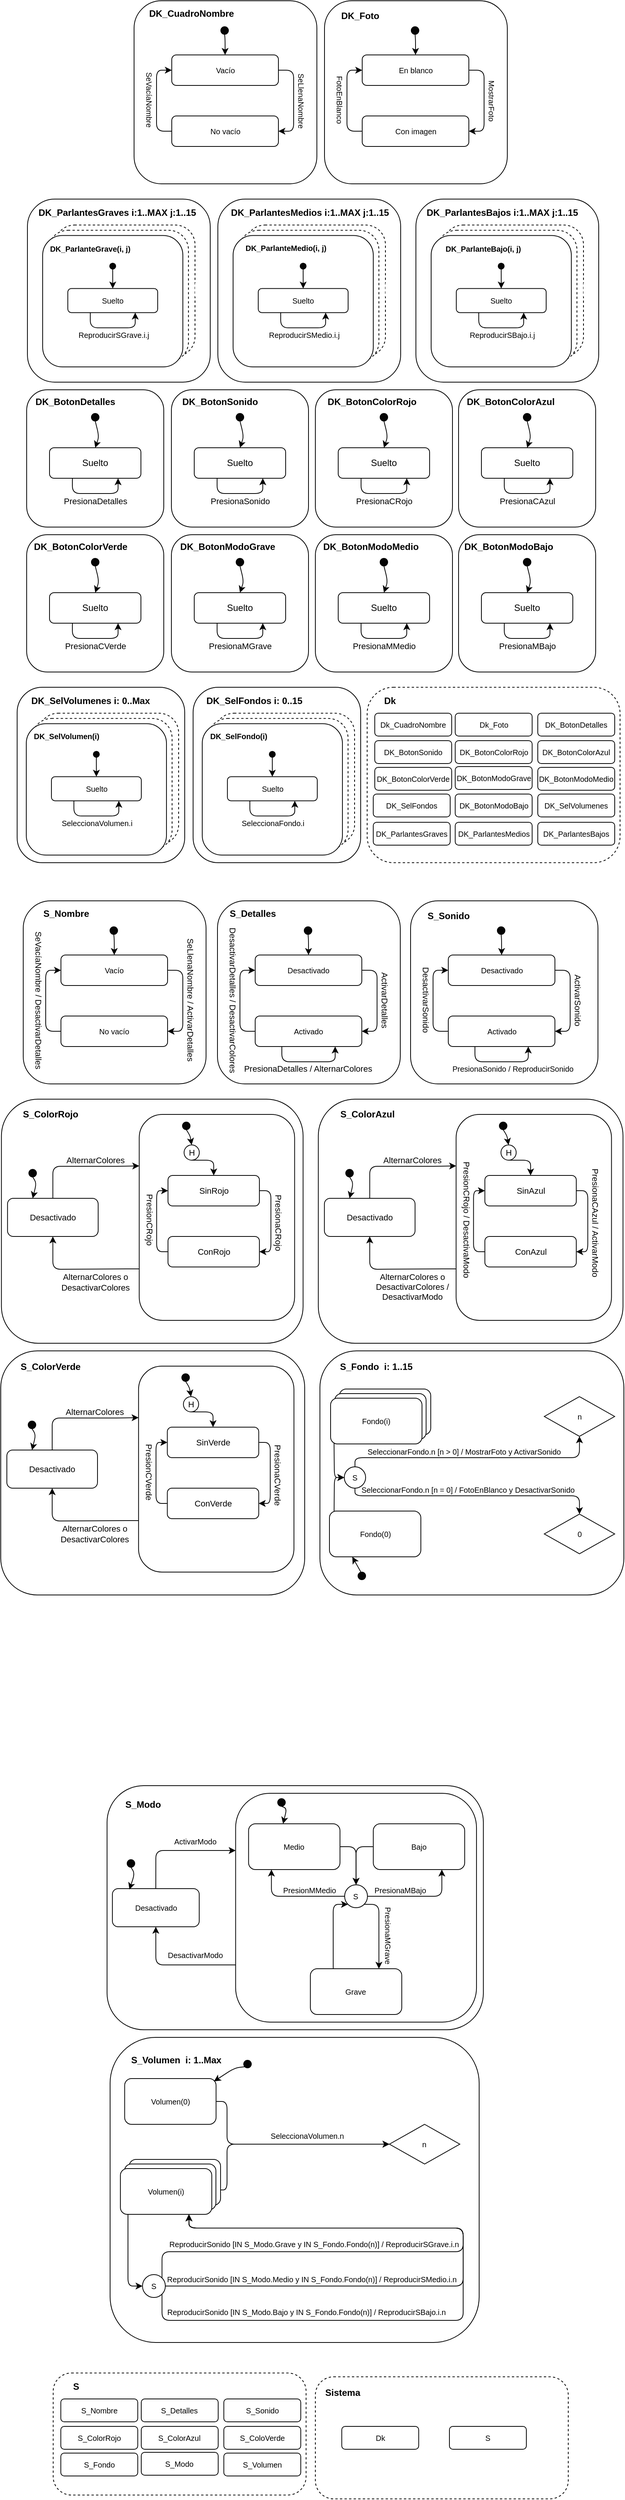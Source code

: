 <mxfile version="14.6.13" type="device"><diagram id="-LAn29ILj2I_-N3-ehsS" name="Page-1"><mxGraphModel dx="1422" dy="822" grid="1" gridSize="10" guides="1" tooltips="1" connect="1" arrows="1" fold="1" page="1" pageScale="1" pageWidth="827" pageHeight="1169" math="0" shadow="0"><root><mxCell id="0"/><mxCell id="1" parent="0"/><mxCell id="_yXC8HZHTrKG_rHv35ZP-1" value="" style="rounded=1;whiteSpace=wrap;html=1;" vertex="1" parent="1"><mxGeometry x="180" y="10" width="240" height="240" as="geometry"/></mxCell><mxCell id="_yXC8HZHTrKG_rHv35ZP-2" value="" style="rounded=1;whiteSpace=wrap;html=1;" vertex="1" parent="1"><mxGeometry x="39" y="520" width="180" height="180" as="geometry"/></mxCell><mxCell id="_yXC8HZHTrKG_rHv35ZP-3" value="DK_BotonDetalles" style="text;html=1;strokeColor=none;fillColor=none;align=center;verticalAlign=middle;whiteSpace=wrap;rounded=0;fontStyle=1" vertex="1" parent="1"><mxGeometry x="53" y="526" width="100" height="20" as="geometry"/></mxCell><mxCell id="_yXC8HZHTrKG_rHv35ZP-6" style="orthogonalLoop=1;jettySize=auto;html=1;exitX=0.5;exitY=1;exitDx=0;exitDy=0;entryX=0.5;entryY=0;entryDx=0;entryDy=0;" edge="1" parent="1" source="_yXC8HZHTrKG_rHv35ZP-5" target="_yXC8HZHTrKG_rHv35ZP-12"><mxGeometry relative="1" as="geometry"><mxPoint x="129" y="561" as="targetPoint"/><Array as="points"><mxPoint x="134" y="581"/></Array></mxGeometry></mxCell><mxCell id="_yXC8HZHTrKG_rHv35ZP-12" value="Suelto" style="rounded=1;whiteSpace=wrap;html=1;" vertex="1" parent="1"><mxGeometry x="69" y="596" width="120" height="40" as="geometry"/></mxCell><mxCell id="_yXC8HZHTrKG_rHv35ZP-17" style="edgeStyle=orthogonalEdgeStyle;orthogonalLoop=1;jettySize=auto;html=1;exitX=0.25;exitY=1;exitDx=0;exitDy=0;entryX=0.75;entryY=1;entryDx=0;entryDy=0;" edge="1" parent="1" source="_yXC8HZHTrKG_rHv35ZP-12" target="_yXC8HZHTrKG_rHv35ZP-12"><mxGeometry relative="1" as="geometry"/></mxCell><mxCell id="_yXC8HZHTrKG_rHv35ZP-18" value="PresionaDetalles" style="edgeLabel;html=1;align=center;verticalAlign=middle;resizable=0;points=[];" vertex="1" connectable="0" parent="_yXC8HZHTrKG_rHv35ZP-17"><mxGeometry x="0.173" relative="1" as="geometry"><mxPoint x="-9" y="10" as="offset"/></mxGeometry></mxCell><mxCell id="_yXC8HZHTrKG_rHv35ZP-5" value="" style="ellipse;whiteSpace=wrap;html=1;aspect=fixed;fillColor=#050505;" vertex="1" parent="1"><mxGeometry x="124" y="551" width="10" height="10" as="geometry"/></mxCell><mxCell id="_yXC8HZHTrKG_rHv35ZP-54" value="" style="rounded=1;whiteSpace=wrap;html=1;" vertex="1" parent="1"><mxGeometry x="229" y="520" width="180" height="180" as="geometry"/></mxCell><mxCell id="_yXC8HZHTrKG_rHv35ZP-55" value="DK_BotonSonido" style="text;html=1;strokeColor=none;fillColor=none;align=center;verticalAlign=middle;whiteSpace=wrap;rounded=0;fontStyle=1" vertex="1" parent="1"><mxGeometry x="243" y="526" width="100" height="20" as="geometry"/></mxCell><mxCell id="_yXC8HZHTrKG_rHv35ZP-56" style="orthogonalLoop=1;jettySize=auto;html=1;exitX=0.5;exitY=1;exitDx=0;exitDy=0;entryX=0.5;entryY=0;entryDx=0;entryDy=0;" edge="1" parent="1" source="_yXC8HZHTrKG_rHv35ZP-60" target="_yXC8HZHTrKG_rHv35ZP-57"><mxGeometry relative="1" as="geometry"><mxPoint x="319" y="561" as="targetPoint"/><Array as="points"><mxPoint x="324" y="581"/></Array></mxGeometry></mxCell><mxCell id="_yXC8HZHTrKG_rHv35ZP-57" value="Suelto" style="rounded=1;whiteSpace=wrap;html=1;" vertex="1" parent="1"><mxGeometry x="259" y="596" width="120" height="40" as="geometry"/></mxCell><mxCell id="_yXC8HZHTrKG_rHv35ZP-58" style="edgeStyle=orthogonalEdgeStyle;orthogonalLoop=1;jettySize=auto;html=1;exitX=0.25;exitY=1;exitDx=0;exitDy=0;entryX=0.75;entryY=1;entryDx=0;entryDy=0;" edge="1" parent="1" source="_yXC8HZHTrKG_rHv35ZP-57" target="_yXC8HZHTrKG_rHv35ZP-57"><mxGeometry relative="1" as="geometry"/></mxCell><mxCell id="_yXC8HZHTrKG_rHv35ZP-59" value="PresionaSonido" style="edgeLabel;html=1;align=center;verticalAlign=middle;resizable=0;points=[];" vertex="1" connectable="0" parent="_yXC8HZHTrKG_rHv35ZP-58"><mxGeometry x="0.173" relative="1" as="geometry"><mxPoint x="-9" y="10" as="offset"/></mxGeometry></mxCell><mxCell id="_yXC8HZHTrKG_rHv35ZP-60" value="" style="ellipse;whiteSpace=wrap;html=1;aspect=fixed;fillColor=#050505;" vertex="1" parent="1"><mxGeometry x="314" y="551" width="10" height="10" as="geometry"/></mxCell><mxCell id="_yXC8HZHTrKG_rHv35ZP-62" value="DK_CuadroNombre" style="text;html=1;strokeColor=none;fillColor=none;align=center;verticalAlign=middle;whiteSpace=wrap;rounded=0;fontStyle=1" vertex="1" parent="1"><mxGeometry x="198" y="17" width="115" height="20" as="geometry"/></mxCell><mxCell id="_yXC8HZHTrKG_rHv35ZP-65" style="edgeStyle=orthogonalEdgeStyle;orthogonalLoop=1;jettySize=auto;html=1;exitX=1;exitY=0.5;exitDx=0;exitDy=0;entryX=1;entryY=0.5;entryDx=0;entryDy=0;fontSize=10;" edge="1" parent="1" source="_yXC8HZHTrKG_rHv35ZP-63" target="_yXC8HZHTrKG_rHv35ZP-64"><mxGeometry relative="1" as="geometry"/></mxCell><mxCell id="_yXC8HZHTrKG_rHv35ZP-66" value="SeLlenaNombre" style="edgeLabel;html=1;align=center;verticalAlign=middle;resizable=0;points=[];fontSize=10;rotation=90;" vertex="1" connectable="0" parent="_yXC8HZHTrKG_rHv35ZP-65"><mxGeometry x="0.263" y="-1" relative="1" as="geometry"><mxPoint x="11" y="-16" as="offset"/></mxGeometry></mxCell><mxCell id="_yXC8HZHTrKG_rHv35ZP-63" value="Vacío" style="rounded=1;whiteSpace=wrap;html=1;fontSize=10;fillColor=#FFFFFF;" vertex="1" parent="1"><mxGeometry x="229.5" y="81" width="140" height="40" as="geometry"/></mxCell><mxCell id="_yXC8HZHTrKG_rHv35ZP-67" style="edgeStyle=orthogonalEdgeStyle;orthogonalLoop=1;jettySize=auto;html=1;exitX=0;exitY=0.5;exitDx=0;exitDy=0;entryX=0;entryY=0.5;entryDx=0;entryDy=0;fontSize=10;" edge="1" parent="1" source="_yXC8HZHTrKG_rHv35ZP-64" target="_yXC8HZHTrKG_rHv35ZP-63"><mxGeometry relative="1" as="geometry"/></mxCell><mxCell id="_yXC8HZHTrKG_rHv35ZP-68" value="SeVacíaNombre" style="edgeLabel;html=1;align=center;verticalAlign=middle;resizable=0;points=[];fontSize=10;rotation=90;" vertex="1" connectable="0" parent="_yXC8HZHTrKG_rHv35ZP-67"><mxGeometry x="0.209" y="2" relative="1" as="geometry"><mxPoint x="-7" y="11" as="offset"/></mxGeometry></mxCell><mxCell id="_yXC8HZHTrKG_rHv35ZP-64" value="No vacío" style="rounded=1;whiteSpace=wrap;html=1;fontSize=10;fillColor=#FFFFFF;" vertex="1" parent="1"><mxGeometry x="229.5" y="161" width="140" height="40" as="geometry"/></mxCell><mxCell id="_yXC8HZHTrKG_rHv35ZP-69" value="" style="group;fontSize=10;fillColor=#FFFFFF;" vertex="1" connectable="0" parent="1"><mxGeometry x="293.89" y="44" width="10" height="18" as="geometry"/></mxCell><mxCell id="_yXC8HZHTrKG_rHv35ZP-70" value="" style="ellipse;whiteSpace=wrap;html=1;aspect=fixed;fillColor=#050505;" vertex="1" parent="_yXC8HZHTrKG_rHv35ZP-69"><mxGeometry width="10" height="10" as="geometry"/></mxCell><mxCell id="_yXC8HZHTrKG_rHv35ZP-71" style="orthogonalLoop=1;jettySize=auto;html=1;exitX=0.5;exitY=1;exitDx=0;exitDy=0;fontSize=10;entryX=0.5;entryY=0;entryDx=0;entryDy=0;" edge="1" source="_yXC8HZHTrKG_rHv35ZP-70" parent="1" target="_yXC8HZHTrKG_rHv35ZP-63"><mxGeometry relative="1" as="geometry"><mxPoint x="294.5" y="81" as="targetPoint"/><Array as="points"><mxPoint x="299.5" y="61"/></Array></mxGeometry></mxCell><mxCell id="_yXC8HZHTrKG_rHv35ZP-100" value="" style="rounded=1;whiteSpace=wrap;html=1;" vertex="1" parent="1"><mxGeometry x="430" y="10" width="240" height="240" as="geometry"/></mxCell><mxCell id="_yXC8HZHTrKG_rHv35ZP-101" value="DK_Foto" style="text;html=1;strokeColor=none;fillColor=none;align=center;verticalAlign=middle;whiteSpace=wrap;rounded=0;fontStyle=1" vertex="1" parent="1"><mxGeometry x="441.11" y="20" width="71.89" height="20" as="geometry"/></mxCell><mxCell id="_yXC8HZHTrKG_rHv35ZP-102" style="edgeStyle=orthogonalEdgeStyle;orthogonalLoop=1;jettySize=auto;html=1;exitX=1;exitY=0.5;exitDx=0;exitDy=0;entryX=1;entryY=0.5;entryDx=0;entryDy=0;fontSize=10;" edge="1" parent="1" source="_yXC8HZHTrKG_rHv35ZP-104" target="_yXC8HZHTrKG_rHv35ZP-107"><mxGeometry relative="1" as="geometry"/></mxCell><mxCell id="_yXC8HZHTrKG_rHv35ZP-103" value="MostrarFoto" style="edgeLabel;html=1;align=center;verticalAlign=middle;resizable=0;points=[];fontSize=10;rotation=90;" vertex="1" connectable="0" parent="_yXC8HZHTrKG_rHv35ZP-102"><mxGeometry x="0.263" y="-1" relative="1" as="geometry"><mxPoint x="11" y="-16" as="offset"/></mxGeometry></mxCell><mxCell id="_yXC8HZHTrKG_rHv35ZP-104" value="En blanco" style="rounded=1;whiteSpace=wrap;html=1;fontSize=10;fillColor=#FFFFFF;" vertex="1" parent="1"><mxGeometry x="479.5" y="81" width="140" height="40" as="geometry"/></mxCell><mxCell id="_yXC8HZHTrKG_rHv35ZP-105" style="edgeStyle=orthogonalEdgeStyle;orthogonalLoop=1;jettySize=auto;html=1;exitX=0;exitY=0.5;exitDx=0;exitDy=0;entryX=0;entryY=0.5;entryDx=0;entryDy=0;fontSize=10;" edge="1" parent="1" source="_yXC8HZHTrKG_rHv35ZP-107" target="_yXC8HZHTrKG_rHv35ZP-104"><mxGeometry relative="1" as="geometry"/></mxCell><mxCell id="_yXC8HZHTrKG_rHv35ZP-106" value="FotoEnBlanco" style="edgeLabel;html=1;align=center;verticalAlign=middle;resizable=0;points=[];fontSize=10;rotation=90;" vertex="1" connectable="0" parent="_yXC8HZHTrKG_rHv35ZP-105"><mxGeometry x="0.209" y="2" relative="1" as="geometry"><mxPoint x="-7" y="11" as="offset"/></mxGeometry></mxCell><mxCell id="_yXC8HZHTrKG_rHv35ZP-107" value="Con imagen" style="rounded=1;whiteSpace=wrap;html=1;fontSize=10;fillColor=#FFFFFF;" vertex="1" parent="1"><mxGeometry x="479.5" y="161" width="140" height="40" as="geometry"/></mxCell><mxCell id="_yXC8HZHTrKG_rHv35ZP-108" value="" style="group;fontSize=10;fillColor=#FFFFFF;" vertex="1" connectable="0" parent="1"><mxGeometry x="543.89" y="44" width="10" height="18" as="geometry"/></mxCell><mxCell id="_yXC8HZHTrKG_rHv35ZP-109" value="" style="ellipse;whiteSpace=wrap;html=1;aspect=fixed;fillColor=#050505;" vertex="1" parent="_yXC8HZHTrKG_rHv35ZP-108"><mxGeometry width="10" height="10" as="geometry"/></mxCell><mxCell id="_yXC8HZHTrKG_rHv35ZP-110" style="orthogonalLoop=1;jettySize=auto;html=1;exitX=0.5;exitY=1;exitDx=0;exitDy=0;fontSize=10;entryX=0.5;entryY=0;entryDx=0;entryDy=0;" edge="1" parent="1" source="_yXC8HZHTrKG_rHv35ZP-109" target="_yXC8HZHTrKG_rHv35ZP-104"><mxGeometry relative="1" as="geometry"><mxPoint x="544.5" y="81" as="targetPoint"/><Array as="points"><mxPoint x="549.5" y="61"/></Array></mxGeometry></mxCell><mxCell id="_yXC8HZHTrKG_rHv35ZP-122" value="" style="rounded=1;whiteSpace=wrap;html=1;" vertex="1" parent="1"><mxGeometry x="418" y="520" width="180" height="180" as="geometry"/></mxCell><mxCell id="_yXC8HZHTrKG_rHv35ZP-123" value="DK_BotonColorRojo" style="text;html=1;strokeColor=none;fillColor=none;align=center;verticalAlign=middle;whiteSpace=wrap;rounded=0;fontStyle=1" vertex="1" parent="1"><mxGeometry x="432" y="526" width="121" height="20" as="geometry"/></mxCell><mxCell id="_yXC8HZHTrKG_rHv35ZP-124" style="orthogonalLoop=1;jettySize=auto;html=1;exitX=0.5;exitY=1;exitDx=0;exitDy=0;entryX=0.5;entryY=0;entryDx=0;entryDy=0;" edge="1" parent="1" source="_yXC8HZHTrKG_rHv35ZP-128" target="_yXC8HZHTrKG_rHv35ZP-125"><mxGeometry relative="1" as="geometry"><mxPoint x="508" y="561" as="targetPoint"/><Array as="points"><mxPoint x="513" y="581"/></Array></mxGeometry></mxCell><mxCell id="_yXC8HZHTrKG_rHv35ZP-125" value="Suelto" style="rounded=1;whiteSpace=wrap;html=1;" vertex="1" parent="1"><mxGeometry x="448" y="596" width="120" height="40" as="geometry"/></mxCell><mxCell id="_yXC8HZHTrKG_rHv35ZP-126" style="edgeStyle=orthogonalEdgeStyle;orthogonalLoop=1;jettySize=auto;html=1;exitX=0.25;exitY=1;exitDx=0;exitDy=0;entryX=0.75;entryY=1;entryDx=0;entryDy=0;" edge="1" parent="1" source="_yXC8HZHTrKG_rHv35ZP-125" target="_yXC8HZHTrKG_rHv35ZP-125"><mxGeometry relative="1" as="geometry"/></mxCell><mxCell id="_yXC8HZHTrKG_rHv35ZP-127" value="PresionaCRojo" style="edgeLabel;html=1;align=center;verticalAlign=middle;resizable=0;points=[];" vertex="1" connectable="0" parent="_yXC8HZHTrKG_rHv35ZP-126"><mxGeometry x="0.173" relative="1" as="geometry"><mxPoint x="-9" y="10" as="offset"/></mxGeometry></mxCell><mxCell id="_yXC8HZHTrKG_rHv35ZP-128" value="" style="ellipse;whiteSpace=wrap;html=1;aspect=fixed;fillColor=#050505;" vertex="1" parent="1"><mxGeometry x="503" y="551" width="10" height="10" as="geometry"/></mxCell><mxCell id="_yXC8HZHTrKG_rHv35ZP-129" value="" style="rounded=1;whiteSpace=wrap;html=1;" vertex="1" parent="1"><mxGeometry x="606" y="520" width="180" height="180" as="geometry"/></mxCell><mxCell id="_yXC8HZHTrKG_rHv35ZP-130" value="DK_BotonColorAzul" style="text;html=1;strokeColor=none;fillColor=none;align=center;verticalAlign=middle;whiteSpace=wrap;rounded=0;fontStyle=1" vertex="1" parent="1"><mxGeometry x="620" y="526" width="109" height="20" as="geometry"/></mxCell><mxCell id="_yXC8HZHTrKG_rHv35ZP-131" style="orthogonalLoop=1;jettySize=auto;html=1;exitX=0.5;exitY=1;exitDx=0;exitDy=0;entryX=0.5;entryY=0;entryDx=0;entryDy=0;" edge="1" parent="1" source="_yXC8HZHTrKG_rHv35ZP-135" target="_yXC8HZHTrKG_rHv35ZP-132"><mxGeometry relative="1" as="geometry"><mxPoint x="696" y="561" as="targetPoint"/><Array as="points"><mxPoint x="701" y="581"/></Array></mxGeometry></mxCell><mxCell id="_yXC8HZHTrKG_rHv35ZP-132" value="Suelto" style="rounded=1;whiteSpace=wrap;html=1;" vertex="1" parent="1"><mxGeometry x="636" y="596" width="120" height="40" as="geometry"/></mxCell><mxCell id="_yXC8HZHTrKG_rHv35ZP-133" style="edgeStyle=orthogonalEdgeStyle;orthogonalLoop=1;jettySize=auto;html=1;exitX=0.25;exitY=1;exitDx=0;exitDy=0;entryX=0.75;entryY=1;entryDx=0;entryDy=0;" edge="1" parent="1" source="_yXC8HZHTrKG_rHv35ZP-132" target="_yXC8HZHTrKG_rHv35ZP-132"><mxGeometry relative="1" as="geometry"/></mxCell><mxCell id="_yXC8HZHTrKG_rHv35ZP-134" value="PresionaCAzul" style="edgeLabel;html=1;align=center;verticalAlign=middle;resizable=0;points=[];" vertex="1" connectable="0" parent="_yXC8HZHTrKG_rHv35ZP-133"><mxGeometry x="0.173" relative="1" as="geometry"><mxPoint x="-9" y="10" as="offset"/></mxGeometry></mxCell><mxCell id="_yXC8HZHTrKG_rHv35ZP-135" value="" style="ellipse;whiteSpace=wrap;html=1;aspect=fixed;fillColor=#050505;" vertex="1" parent="1"><mxGeometry x="691" y="551" width="10" height="10" as="geometry"/></mxCell><mxCell id="_yXC8HZHTrKG_rHv35ZP-136" value="" style="rounded=1;whiteSpace=wrap;html=1;" vertex="1" parent="1"><mxGeometry x="39" y="710" width="180" height="180" as="geometry"/></mxCell><mxCell id="_yXC8HZHTrKG_rHv35ZP-137" value="DK_BotonColorVerde" style="text;html=1;strokeColor=none;fillColor=none;align=center;verticalAlign=middle;whiteSpace=wrap;rounded=0;fontStyle=1" vertex="1" parent="1"><mxGeometry x="60" y="716" width="100" height="20" as="geometry"/></mxCell><mxCell id="_yXC8HZHTrKG_rHv35ZP-138" style="orthogonalLoop=1;jettySize=auto;html=1;exitX=0.5;exitY=1;exitDx=0;exitDy=0;entryX=0.5;entryY=0;entryDx=0;entryDy=0;" edge="1" parent="1" source="_yXC8HZHTrKG_rHv35ZP-142" target="_yXC8HZHTrKG_rHv35ZP-139"><mxGeometry relative="1" as="geometry"><mxPoint x="129" y="751" as="targetPoint"/><Array as="points"><mxPoint x="134" y="771"/></Array></mxGeometry></mxCell><mxCell id="_yXC8HZHTrKG_rHv35ZP-139" value="Suelto" style="rounded=1;whiteSpace=wrap;html=1;" vertex="1" parent="1"><mxGeometry x="69" y="786" width="120" height="40" as="geometry"/></mxCell><mxCell id="_yXC8HZHTrKG_rHv35ZP-140" style="edgeStyle=orthogonalEdgeStyle;orthogonalLoop=1;jettySize=auto;html=1;exitX=0.25;exitY=1;exitDx=0;exitDy=0;entryX=0.75;entryY=1;entryDx=0;entryDy=0;" edge="1" parent="1" source="_yXC8HZHTrKG_rHv35ZP-139" target="_yXC8HZHTrKG_rHv35ZP-139"><mxGeometry relative="1" as="geometry"/></mxCell><mxCell id="_yXC8HZHTrKG_rHv35ZP-141" value="PresionaCVerde" style="edgeLabel;html=1;align=center;verticalAlign=middle;resizable=0;points=[];" vertex="1" connectable="0" parent="_yXC8HZHTrKG_rHv35ZP-140"><mxGeometry x="0.173" relative="1" as="geometry"><mxPoint x="-9" y="10" as="offset"/></mxGeometry></mxCell><mxCell id="_yXC8HZHTrKG_rHv35ZP-142" value="" style="ellipse;whiteSpace=wrap;html=1;aspect=fixed;fillColor=#050505;" vertex="1" parent="1"><mxGeometry x="124" y="741" width="10" height="10" as="geometry"/></mxCell><mxCell id="_yXC8HZHTrKG_rHv35ZP-143" value="" style="rounded=1;whiteSpace=wrap;html=1;" vertex="1" parent="1"><mxGeometry x="229" y="710" width="180" height="180" as="geometry"/></mxCell><mxCell id="_yXC8HZHTrKG_rHv35ZP-144" value="DK_BotonModoGrave" style="text;html=1;strokeColor=none;fillColor=none;align=center;verticalAlign=middle;whiteSpace=wrap;rounded=0;fontStyle=1" vertex="1" parent="1"><mxGeometry x="253" y="716" width="100" height="20" as="geometry"/></mxCell><mxCell id="_yXC8HZHTrKG_rHv35ZP-145" style="orthogonalLoop=1;jettySize=auto;html=1;exitX=0.5;exitY=1;exitDx=0;exitDy=0;entryX=0.5;entryY=0;entryDx=0;entryDy=0;" edge="1" parent="1" source="_yXC8HZHTrKG_rHv35ZP-149" target="_yXC8HZHTrKG_rHv35ZP-146"><mxGeometry relative="1" as="geometry"><mxPoint x="319" y="751" as="targetPoint"/><Array as="points"><mxPoint x="324" y="771"/></Array></mxGeometry></mxCell><mxCell id="_yXC8HZHTrKG_rHv35ZP-146" value="Suelto" style="rounded=1;whiteSpace=wrap;html=1;" vertex="1" parent="1"><mxGeometry x="259" y="786" width="120" height="40" as="geometry"/></mxCell><mxCell id="_yXC8HZHTrKG_rHv35ZP-147" style="edgeStyle=orthogonalEdgeStyle;orthogonalLoop=1;jettySize=auto;html=1;exitX=0.25;exitY=1;exitDx=0;exitDy=0;entryX=0.75;entryY=1;entryDx=0;entryDy=0;" edge="1" parent="1" source="_yXC8HZHTrKG_rHv35ZP-146" target="_yXC8HZHTrKG_rHv35ZP-146"><mxGeometry relative="1" as="geometry"/></mxCell><mxCell id="_yXC8HZHTrKG_rHv35ZP-148" value="PresionaMGrave" style="edgeLabel;html=1;align=center;verticalAlign=middle;resizable=0;points=[];" vertex="1" connectable="0" parent="_yXC8HZHTrKG_rHv35ZP-147"><mxGeometry x="0.173" relative="1" as="geometry"><mxPoint x="-9" y="10" as="offset"/></mxGeometry></mxCell><mxCell id="_yXC8HZHTrKG_rHv35ZP-149" value="" style="ellipse;whiteSpace=wrap;html=1;aspect=fixed;fillColor=#050505;" vertex="1" parent="1"><mxGeometry x="314" y="741" width="10" height="10" as="geometry"/></mxCell><mxCell id="_yXC8HZHTrKG_rHv35ZP-150" value="" style="rounded=1;whiteSpace=wrap;html=1;" vertex="1" parent="1"><mxGeometry x="418" y="710" width="180" height="180" as="geometry"/></mxCell><mxCell id="_yXC8HZHTrKG_rHv35ZP-151" value="DK_BotonModoMedio" style="text;html=1;strokeColor=none;fillColor=none;align=center;verticalAlign=middle;whiteSpace=wrap;rounded=0;fontStyle=1" vertex="1" parent="1"><mxGeometry x="441" y="716" width="100" height="20" as="geometry"/></mxCell><mxCell id="_yXC8HZHTrKG_rHv35ZP-152" style="orthogonalLoop=1;jettySize=auto;html=1;exitX=0.5;exitY=1;exitDx=0;exitDy=0;entryX=0.5;entryY=0;entryDx=0;entryDy=0;" edge="1" parent="1" source="_yXC8HZHTrKG_rHv35ZP-156" target="_yXC8HZHTrKG_rHv35ZP-153"><mxGeometry relative="1" as="geometry"><mxPoint x="508" y="751" as="targetPoint"/><Array as="points"><mxPoint x="513" y="771"/></Array></mxGeometry></mxCell><mxCell id="_yXC8HZHTrKG_rHv35ZP-153" value="Suelto" style="rounded=1;whiteSpace=wrap;html=1;" vertex="1" parent="1"><mxGeometry x="448" y="786" width="120" height="40" as="geometry"/></mxCell><mxCell id="_yXC8HZHTrKG_rHv35ZP-154" style="edgeStyle=orthogonalEdgeStyle;orthogonalLoop=1;jettySize=auto;html=1;exitX=0.25;exitY=1;exitDx=0;exitDy=0;entryX=0.75;entryY=1;entryDx=0;entryDy=0;" edge="1" parent="1" source="_yXC8HZHTrKG_rHv35ZP-153" target="_yXC8HZHTrKG_rHv35ZP-153"><mxGeometry relative="1" as="geometry"/></mxCell><mxCell id="_yXC8HZHTrKG_rHv35ZP-155" value="PresionaMMedio" style="edgeLabel;html=1;align=center;verticalAlign=middle;resizable=0;points=[];" vertex="1" connectable="0" parent="_yXC8HZHTrKG_rHv35ZP-154"><mxGeometry x="0.173" relative="1" as="geometry"><mxPoint x="-9" y="10" as="offset"/></mxGeometry></mxCell><mxCell id="_yXC8HZHTrKG_rHv35ZP-156" value="" style="ellipse;whiteSpace=wrap;html=1;aspect=fixed;fillColor=#050505;" vertex="1" parent="1"><mxGeometry x="503" y="741" width="10" height="10" as="geometry"/></mxCell><mxCell id="_yXC8HZHTrKG_rHv35ZP-166" value="" style="rounded=1;whiteSpace=wrap;html=1;" vertex="1" parent="1"><mxGeometry x="606" y="710" width="180" height="180" as="geometry"/></mxCell><mxCell id="_yXC8HZHTrKG_rHv35ZP-167" value="DK_BotonModoBajo" style="text;html=1;strokeColor=none;fillColor=none;align=center;verticalAlign=middle;whiteSpace=wrap;rounded=0;fontStyle=1" vertex="1" parent="1"><mxGeometry x="622" y="716" width="100" height="20" as="geometry"/></mxCell><mxCell id="_yXC8HZHTrKG_rHv35ZP-168" style="orthogonalLoop=1;jettySize=auto;html=1;exitX=0.5;exitY=1;exitDx=0;exitDy=0;entryX=0.5;entryY=0;entryDx=0;entryDy=0;" edge="1" parent="1" source="_yXC8HZHTrKG_rHv35ZP-172" target="_yXC8HZHTrKG_rHv35ZP-169"><mxGeometry relative="1" as="geometry"><mxPoint x="696" y="751" as="targetPoint"/><Array as="points"><mxPoint x="701" y="771"/></Array></mxGeometry></mxCell><mxCell id="_yXC8HZHTrKG_rHv35ZP-169" value="Suelto" style="rounded=1;whiteSpace=wrap;html=1;" vertex="1" parent="1"><mxGeometry x="636" y="786" width="120" height="40" as="geometry"/></mxCell><mxCell id="_yXC8HZHTrKG_rHv35ZP-170" style="edgeStyle=orthogonalEdgeStyle;orthogonalLoop=1;jettySize=auto;html=1;exitX=0.25;exitY=1;exitDx=0;exitDy=0;entryX=0.75;entryY=1;entryDx=0;entryDy=0;" edge="1" parent="1" source="_yXC8HZHTrKG_rHv35ZP-169" target="_yXC8HZHTrKG_rHv35ZP-169"><mxGeometry relative="1" as="geometry"/></mxCell><mxCell id="_yXC8HZHTrKG_rHv35ZP-171" value="PresionaMBajo" style="edgeLabel;html=1;align=center;verticalAlign=middle;resizable=0;points=[];" vertex="1" connectable="0" parent="_yXC8HZHTrKG_rHv35ZP-170"><mxGeometry x="0.173" relative="1" as="geometry"><mxPoint x="-9" y="10" as="offset"/></mxGeometry></mxCell><mxCell id="_yXC8HZHTrKG_rHv35ZP-172" value="" style="ellipse;whiteSpace=wrap;html=1;aspect=fixed;fillColor=#050505;" vertex="1" parent="1"><mxGeometry x="691" y="741" width="10" height="10" as="geometry"/></mxCell><mxCell id="_yXC8HZHTrKG_rHv35ZP-193" value="" style="rounded=1;whiteSpace=wrap;html=1;" vertex="1" parent="1"><mxGeometry x="34.5" y="1190" width="240" height="240" as="geometry"/></mxCell><mxCell id="_yXC8HZHTrKG_rHv35ZP-194" value="S_Nombre" style="text;html=1;strokeColor=none;fillColor=none;align=center;verticalAlign=middle;whiteSpace=wrap;rounded=0;fontStyle=1" vertex="1" parent="1"><mxGeometry x="52.5" y="1197" width="76" height="20" as="geometry"/></mxCell><mxCell id="_yXC8HZHTrKG_rHv35ZP-195" style="edgeStyle=orthogonalEdgeStyle;orthogonalLoop=1;jettySize=auto;html=1;exitX=1;exitY=0.5;exitDx=0;exitDy=0;entryX=1;entryY=0.5;entryDx=0;entryDy=0;fontSize=10;" edge="1" parent="1" source="_yXC8HZHTrKG_rHv35ZP-197" target="_yXC8HZHTrKG_rHv35ZP-200"><mxGeometry relative="1" as="geometry"/></mxCell><mxCell id="_yXC8HZHTrKG_rHv35ZP-196" value="SeLlenaNombre / ActivarDetalles" style="edgeLabel;html=1;align=center;verticalAlign=middle;resizable=0;points=[];fontSize=11;rotation=90;" vertex="1" connectable="0" parent="_yXC8HZHTrKG_rHv35ZP-195"><mxGeometry x="0.263" y="-1" relative="1" as="geometry"><mxPoint x="11" y="-18" as="offset"/></mxGeometry></mxCell><mxCell id="_yXC8HZHTrKG_rHv35ZP-197" value="Vacío" style="rounded=1;whiteSpace=wrap;html=1;fontSize=10;fillColor=#FFFFFF;" vertex="1" parent="1"><mxGeometry x="84" y="1261" width="140" height="40" as="geometry"/></mxCell><mxCell id="_yXC8HZHTrKG_rHv35ZP-198" style="edgeStyle=orthogonalEdgeStyle;orthogonalLoop=1;jettySize=auto;html=1;exitX=0;exitY=0.5;exitDx=0;exitDy=0;entryX=0;entryY=0.5;entryDx=0;entryDy=0;fontSize=10;" edge="1" parent="1" source="_yXC8HZHTrKG_rHv35ZP-200" target="_yXC8HZHTrKG_rHv35ZP-197"><mxGeometry relative="1" as="geometry"/></mxCell><mxCell id="_yXC8HZHTrKG_rHv35ZP-199" value="SeVacíaNombre / DesactivarDetalles" style="edgeLabel;html=1;align=center;verticalAlign=middle;resizable=0;points=[];fontSize=11;rotation=90;" vertex="1" connectable="0" parent="_yXC8HZHTrKG_rHv35ZP-198"><mxGeometry x="0.209" y="2" relative="1" as="geometry"><mxPoint x="-7" y="11" as="offset"/></mxGeometry></mxCell><mxCell id="_yXC8HZHTrKG_rHv35ZP-200" value="No vacío" style="rounded=1;whiteSpace=wrap;html=1;fontSize=10;fillColor=#FFFFFF;" vertex="1" parent="1"><mxGeometry x="84" y="1341" width="140" height="40" as="geometry"/></mxCell><mxCell id="_yXC8HZHTrKG_rHv35ZP-201" value="" style="group;fontSize=10;fillColor=#FFFFFF;" vertex="1" connectable="0" parent="1"><mxGeometry x="148.39" y="1224" width="10" height="18" as="geometry"/></mxCell><mxCell id="_yXC8HZHTrKG_rHv35ZP-202" value="" style="ellipse;whiteSpace=wrap;html=1;aspect=fixed;fillColor=#050505;" vertex="1" parent="_yXC8HZHTrKG_rHv35ZP-201"><mxGeometry width="10" height="10" as="geometry"/></mxCell><mxCell id="_yXC8HZHTrKG_rHv35ZP-203" style="orthogonalLoop=1;jettySize=auto;html=1;exitX=0.5;exitY=1;exitDx=0;exitDy=0;fontSize=10;entryX=0.5;entryY=0;entryDx=0;entryDy=0;" edge="1" parent="1" source="_yXC8HZHTrKG_rHv35ZP-202" target="_yXC8HZHTrKG_rHv35ZP-197"><mxGeometry relative="1" as="geometry"><mxPoint x="149" y="1261" as="targetPoint"/><Array as="points"><mxPoint x="154" y="1241"/></Array></mxGeometry></mxCell><mxCell id="_yXC8HZHTrKG_rHv35ZP-204" value="" style="rounded=1;whiteSpace=wrap;html=1;" vertex="1" parent="1"><mxGeometry x="289.5" y="1190" width="240" height="240" as="geometry"/></mxCell><mxCell id="_yXC8HZHTrKG_rHv35ZP-205" value="S_Detalles" style="text;html=1;strokeColor=none;fillColor=none;align=center;verticalAlign=middle;whiteSpace=wrap;rounded=0;fontStyle=1" vertex="1" parent="1"><mxGeometry x="303" y="1197" width="65.5" height="20" as="geometry"/></mxCell><mxCell id="_yXC8HZHTrKG_rHv35ZP-206" style="edgeStyle=orthogonalEdgeStyle;orthogonalLoop=1;jettySize=auto;html=1;exitX=1;exitY=0.5;exitDx=0;exitDy=0;entryX=1;entryY=0.5;entryDx=0;entryDy=0;fontSize=10;" edge="1" parent="1" source="_yXC8HZHTrKG_rHv35ZP-208" target="_yXC8HZHTrKG_rHv35ZP-211"><mxGeometry relative="1" as="geometry"/></mxCell><mxCell id="_yXC8HZHTrKG_rHv35ZP-207" value="ActivarDetalles&amp;nbsp;" style="edgeLabel;html=1;align=center;verticalAlign=middle;resizable=0;points=[];fontSize=11;rotation=90;" vertex="1" connectable="0" parent="_yXC8HZHTrKG_rHv35ZP-206"><mxGeometry x="0.263" y="-1" relative="1" as="geometry"><mxPoint x="11" y="-16" as="offset"/></mxGeometry></mxCell><mxCell id="_yXC8HZHTrKG_rHv35ZP-208" value="Desactivado" style="rounded=1;whiteSpace=wrap;html=1;fontSize=10;fillColor=#FFFFFF;" vertex="1" parent="1"><mxGeometry x="339" y="1261" width="140" height="40" as="geometry"/></mxCell><mxCell id="_yXC8HZHTrKG_rHv35ZP-209" style="edgeStyle=orthogonalEdgeStyle;orthogonalLoop=1;jettySize=auto;html=1;exitX=0;exitY=0.5;exitDx=0;exitDy=0;entryX=0;entryY=0.5;entryDx=0;entryDy=0;fontSize=10;" edge="1" parent="1" source="_yXC8HZHTrKG_rHv35ZP-211" target="_yXC8HZHTrKG_rHv35ZP-208"><mxGeometry relative="1" as="geometry"/></mxCell><mxCell id="_yXC8HZHTrKG_rHv35ZP-210" value="DesactivarDetalles / DesactivarColores" style="edgeLabel;html=1;align=center;verticalAlign=middle;resizable=0;points=[];fontSize=11;rotation=90;" vertex="1" connectable="0" parent="_yXC8HZHTrKG_rHv35ZP-209"><mxGeometry x="0.209" y="2" relative="1" as="geometry"><mxPoint x="-7" y="11" as="offset"/></mxGeometry></mxCell><mxCell id="_yXC8HZHTrKG_rHv35ZP-211" value="Activado" style="rounded=1;whiteSpace=wrap;html=1;fontSize=10;fillColor=#FFFFFF;" vertex="1" parent="1"><mxGeometry x="339" y="1341" width="140" height="40" as="geometry"/></mxCell><mxCell id="_yXC8HZHTrKG_rHv35ZP-212" value="" style="group;fontSize=10;fillColor=#FFFFFF;" vertex="1" connectable="0" parent="1"><mxGeometry x="403.39" y="1224" width="10" height="18" as="geometry"/></mxCell><mxCell id="_yXC8HZHTrKG_rHv35ZP-213" value="" style="ellipse;whiteSpace=wrap;html=1;aspect=fixed;fillColor=#050505;" vertex="1" parent="_yXC8HZHTrKG_rHv35ZP-212"><mxGeometry width="10" height="10" as="geometry"/></mxCell><mxCell id="_yXC8HZHTrKG_rHv35ZP-214" style="orthogonalLoop=1;jettySize=auto;html=1;exitX=0.5;exitY=1;exitDx=0;exitDy=0;fontSize=10;entryX=0.5;entryY=0;entryDx=0;entryDy=0;" edge="1" parent="1" source="_yXC8HZHTrKG_rHv35ZP-213" target="_yXC8HZHTrKG_rHv35ZP-208"><mxGeometry relative="1" as="geometry"><mxPoint x="404" y="1261" as="targetPoint"/><Array as="points"><mxPoint x="409" y="1241"/></Array></mxGeometry></mxCell><mxCell id="_yXC8HZHTrKG_rHv35ZP-216" style="edgeStyle=orthogonalEdgeStyle;orthogonalLoop=1;jettySize=auto;html=1;exitX=0.25;exitY=1;exitDx=0;exitDy=0;entryX=0.75;entryY=1;entryDx=0;entryDy=0;fontSize=12;" edge="1" parent="1" source="_yXC8HZHTrKG_rHv35ZP-211" target="_yXC8HZHTrKG_rHv35ZP-211"><mxGeometry relative="1" as="geometry"/></mxCell><mxCell id="_yXC8HZHTrKG_rHv35ZP-217" value="PresionaDetalles / AlternarColores" style="edgeLabel;html=1;align=center;verticalAlign=middle;resizable=0;points=[];fontSize=11;" vertex="1" connectable="0" parent="_yXC8HZHTrKG_rHv35ZP-216"><mxGeometry x="0.294" y="3" relative="1" as="geometry"><mxPoint x="-17" y="12" as="offset"/></mxGeometry></mxCell><mxCell id="_yXC8HZHTrKG_rHv35ZP-236" value="" style="rounded=1;whiteSpace=wrap;html=1;fontSize=11;fillColor=#FFFFFF;" vertex="1" parent="1"><mxGeometry x="5.88" y="1450" width="396" height="320" as="geometry"/></mxCell><mxCell id="_yXC8HZHTrKG_rHv35ZP-240" style="edgeStyle=orthogonalEdgeStyle;orthogonalLoop=1;jettySize=auto;html=1;exitX=0;exitY=0.75;exitDx=0;exitDy=0;entryX=0.5;entryY=1;entryDx=0;entryDy=0;fontSize=11;" edge="1" parent="1" source="_yXC8HZHTrKG_rHv35ZP-237" target="_yXC8HZHTrKG_rHv35ZP-238"><mxGeometry relative="1" as="geometry"><Array as="points"><mxPoint x="179.88" y="1673"/><mxPoint x="73.88" y="1673"/></Array></mxGeometry></mxCell><mxCell id="_yXC8HZHTrKG_rHv35ZP-241" value="AlternarColores o &lt;br&gt;DesactivarColores" style="edgeLabel;html=1;align=center;verticalAlign=middle;resizable=0;points=[];fontSize=11;" vertex="1" connectable="0" parent="_yXC8HZHTrKG_rHv35ZP-240"><mxGeometry x="-0.122" y="2" relative="1" as="geometry"><mxPoint x="10" y="15" as="offset"/></mxGeometry></mxCell><mxCell id="_yXC8HZHTrKG_rHv35ZP-237" value="" style="rounded=1;whiteSpace=wrap;html=1;fontSize=11;fillColor=#FFFFFF;" vertex="1" parent="1"><mxGeometry x="186.77" y="1470" width="204" height="270" as="geometry"/></mxCell><mxCell id="_yXC8HZHTrKG_rHv35ZP-239" style="edgeStyle=orthogonalEdgeStyle;orthogonalLoop=1;jettySize=auto;html=1;exitX=0.5;exitY=0;exitDx=0;exitDy=0;entryX=0;entryY=0.25;entryDx=0;entryDy=0;fontSize=11;" edge="1" parent="1" source="_yXC8HZHTrKG_rHv35ZP-238" target="_yXC8HZHTrKG_rHv35ZP-237"><mxGeometry relative="1" as="geometry"><Array as="points"><mxPoint x="73.88" y="1538"/><mxPoint x="156.88" y="1538"/></Array></mxGeometry></mxCell><mxCell id="_yXC8HZHTrKG_rHv35ZP-242" value="AlternarColores" style="edgeLabel;html=1;align=center;verticalAlign=middle;resizable=0;points=[];fontSize=11;" vertex="1" connectable="0" parent="_yXC8HZHTrKG_rHv35ZP-239"><mxGeometry x="0.092" relative="1" as="geometry"><mxPoint x="12" y="-8" as="offset"/></mxGeometry></mxCell><mxCell id="_yXC8HZHTrKG_rHv35ZP-238" value="Desactivado" style="rounded=1;whiteSpace=wrap;html=1;fontSize=11;fillColor=#FFFFFF;" vertex="1" parent="1"><mxGeometry x="13.88" y="1580" width="119" height="50" as="geometry"/></mxCell><mxCell id="_yXC8HZHTrKG_rHv35ZP-243" value="" style="group;fontSize=11;fillColor=#FFFFFF;" vertex="1" connectable="0" parent="1"><mxGeometry x="41.88" y="1542" width="10" height="18" as="geometry"/></mxCell><mxCell id="_yXC8HZHTrKG_rHv35ZP-244" value="" style="ellipse;whiteSpace=wrap;html=1;aspect=fixed;fillColor=#050505;" vertex="1" parent="_yXC8HZHTrKG_rHv35ZP-243"><mxGeometry width="10" height="10" as="geometry"/></mxCell><mxCell id="_yXC8HZHTrKG_rHv35ZP-245" style="orthogonalLoop=1;jettySize=auto;html=1;exitX=0.5;exitY=1;exitDx=0;exitDy=0;entryX=0.5;entryY=0;entryDx=0;entryDy=0;fontSize=11;" edge="1" source="_yXC8HZHTrKG_rHv35ZP-244" parent="1"><mxGeometry relative="1" as="geometry"><mxPoint x="46.88" y="1580" as="targetPoint"/><Array as="points"><mxPoint x="51.88" y="1560"/></Array></mxGeometry></mxCell><mxCell id="_yXC8HZHTrKG_rHv35ZP-251" value="" style="group;fontSize=11;fillColor=#FFFFFF;" vertex="1" connectable="0" parent="1"><mxGeometry x="243.55" y="1480" width="10" height="18" as="geometry"/></mxCell><mxCell id="_yXC8HZHTrKG_rHv35ZP-252" value="" style="ellipse;whiteSpace=wrap;html=1;aspect=fixed;fillColor=#050505;" vertex="1" parent="_yXC8HZHTrKG_rHv35ZP-251"><mxGeometry width="10" height="10" as="geometry"/></mxCell><mxCell id="_yXC8HZHTrKG_rHv35ZP-253" style="orthogonalLoop=1;jettySize=auto;html=1;exitX=0.5;exitY=1;exitDx=0;exitDy=0;entryX=0.5;entryY=0;entryDx=0;entryDy=0;fontSize=11;" edge="1" source="_yXC8HZHTrKG_rHv35ZP-252" parent="1" target="_yXC8HZHTrKG_rHv35ZP-254"><mxGeometry relative="1" as="geometry"><mxPoint x="248.55" y="1518" as="targetPoint"/><Array as="points"><mxPoint x="253.55" y="1498"/></Array></mxGeometry></mxCell><mxCell id="_yXC8HZHTrKG_rHv35ZP-256" style="edgeStyle=orthogonalEdgeStyle;orthogonalLoop=1;jettySize=auto;html=1;exitX=0.5;exitY=1;exitDx=0;exitDy=0;entryX=0.5;entryY=0;entryDx=0;entryDy=0;fontSize=11;" edge="1" parent="1" source="_yXC8HZHTrKG_rHv35ZP-254" target="_yXC8HZHTrKG_rHv35ZP-255"><mxGeometry relative="1" as="geometry"/></mxCell><mxCell id="_yXC8HZHTrKG_rHv35ZP-254" value="H" style="ellipse;whiteSpace=wrap;html=1;aspect=fixed;fontSize=11;fillColor=#FFFFFF;" vertex="1" parent="1"><mxGeometry x="245.66" y="1510" width="20" height="20" as="geometry"/></mxCell><mxCell id="_yXC8HZHTrKG_rHv35ZP-258" style="edgeStyle=orthogonalEdgeStyle;orthogonalLoop=1;jettySize=auto;html=1;exitX=1;exitY=0.5;exitDx=0;exitDy=0;entryX=1;entryY=0.5;entryDx=0;entryDy=0;fontSize=11;" edge="1" parent="1" source="_yXC8HZHTrKG_rHv35ZP-255" target="_yXC8HZHTrKG_rHv35ZP-257"><mxGeometry relative="1" as="geometry"><Array as="points"><mxPoint x="359.66" y="1570"/><mxPoint x="359.66" y="1650"/></Array></mxGeometry></mxCell><mxCell id="_yXC8HZHTrKG_rHv35ZP-259" value="PresionaCRojo" style="edgeLabel;html=1;align=center;verticalAlign=middle;resizable=0;points=[];fontSize=11;rotation=90;" vertex="1" connectable="0" parent="_yXC8HZHTrKG_rHv35ZP-258"><mxGeometry x="-0.114" relative="1" as="geometry"><mxPoint x="10" y="8" as="offset"/></mxGeometry></mxCell><mxCell id="_yXC8HZHTrKG_rHv35ZP-255" value="SinRojo" style="rounded=1;whiteSpace=wrap;html=1;fontSize=11;fillColor=#FFFFFF;" vertex="1" parent="1"><mxGeometry x="224.55" y="1550" width="120" height="40" as="geometry"/></mxCell><mxCell id="_yXC8HZHTrKG_rHv35ZP-260" style="edgeStyle=orthogonalEdgeStyle;orthogonalLoop=1;jettySize=auto;html=1;exitX=0;exitY=0.5;exitDx=0;exitDy=0;entryX=0;entryY=0.5;entryDx=0;entryDy=0;fontSize=11;" edge="1" parent="1" source="_yXC8HZHTrKG_rHv35ZP-257" target="_yXC8HZHTrKG_rHv35ZP-255"><mxGeometry relative="1" as="geometry"><Array as="points"><mxPoint x="209.66" y="1650"/><mxPoint x="209.66" y="1570"/></Array></mxGeometry></mxCell><mxCell id="_yXC8HZHTrKG_rHv35ZP-261" value="PresionCRojo" style="edgeLabel;html=1;align=center;verticalAlign=middle;resizable=0;points=[];fontSize=11;rotation=90;" vertex="1" connectable="0" parent="_yXC8HZHTrKG_rHv35ZP-260"><mxGeometry x="0.295" y="1" relative="1" as="geometry"><mxPoint x="-8" y="14" as="offset"/></mxGeometry></mxCell><mxCell id="_yXC8HZHTrKG_rHv35ZP-257" value="ConRojo" style="rounded=1;whiteSpace=wrap;html=1;fontSize=11;fillColor=#FFFFFF;" vertex="1" parent="1"><mxGeometry x="224.55" y="1630" width="120" height="40" as="geometry"/></mxCell><mxCell id="_yXC8HZHTrKG_rHv35ZP-262" value="S_ColorRojo" style="text;html=1;strokeColor=none;fillColor=none;align=center;verticalAlign=middle;whiteSpace=wrap;rounded=0;fontStyle=1" vertex="1" parent="1"><mxGeometry x="20.88" y="1460" width="99" height="20" as="geometry"/></mxCell><mxCell id="_yXC8HZHTrKG_rHv35ZP-309" value="" style="rounded=1;whiteSpace=wrap;html=1;fontSize=11;fillColor=#FFFFFF;" vertex="1" parent="1"><mxGeometry x="421.88" y="1450" width="400" height="320" as="geometry"/></mxCell><mxCell id="_yXC8HZHTrKG_rHv35ZP-310" style="edgeStyle=orthogonalEdgeStyle;orthogonalLoop=1;jettySize=auto;html=1;exitX=0;exitY=0.75;exitDx=0;exitDy=0;entryX=0.5;entryY=1;entryDx=0;entryDy=0;fontSize=11;" edge="1" parent="1" source="_yXC8HZHTrKG_rHv35ZP-312" target="_yXC8HZHTrKG_rHv35ZP-315"><mxGeometry relative="1" as="geometry"><Array as="points"><mxPoint x="595.88" y="1673"/><mxPoint x="489.88" y="1673"/></Array></mxGeometry></mxCell><mxCell id="_yXC8HZHTrKG_rHv35ZP-311" value="AlternarColores o &lt;br&gt;DesactivarColores /&lt;br&gt;DesactivarModo" style="edgeLabel;html=1;align=center;verticalAlign=middle;resizable=0;points=[];fontSize=11;" vertex="1" connectable="0" parent="_yXC8HZHTrKG_rHv35ZP-310"><mxGeometry x="-0.122" y="2" relative="1" as="geometry"><mxPoint x="10" y="21" as="offset"/></mxGeometry></mxCell><mxCell id="_yXC8HZHTrKG_rHv35ZP-312" value="" style="rounded=1;whiteSpace=wrap;html=1;fontSize=11;fillColor=#FFFFFF;" vertex="1" parent="1"><mxGeometry x="602.77" y="1470" width="204" height="270" as="geometry"/></mxCell><mxCell id="_yXC8HZHTrKG_rHv35ZP-313" style="edgeStyle=orthogonalEdgeStyle;orthogonalLoop=1;jettySize=auto;html=1;exitX=0.5;exitY=0;exitDx=0;exitDy=0;entryX=0;entryY=0.25;entryDx=0;entryDy=0;fontSize=11;" edge="1" parent="1" source="_yXC8HZHTrKG_rHv35ZP-315" target="_yXC8HZHTrKG_rHv35ZP-312"><mxGeometry relative="1" as="geometry"><Array as="points"><mxPoint x="489.88" y="1538"/><mxPoint x="572.88" y="1538"/></Array></mxGeometry></mxCell><mxCell id="_yXC8HZHTrKG_rHv35ZP-314" value="AlternarColores" style="edgeLabel;html=1;align=center;verticalAlign=middle;resizable=0;points=[];fontSize=11;" vertex="1" connectable="0" parent="_yXC8HZHTrKG_rHv35ZP-313"><mxGeometry x="0.092" relative="1" as="geometry"><mxPoint x="12" y="-8" as="offset"/></mxGeometry></mxCell><mxCell id="_yXC8HZHTrKG_rHv35ZP-315" value="Desactivado" style="rounded=1;whiteSpace=wrap;html=1;fontSize=11;fillColor=#FFFFFF;" vertex="1" parent="1"><mxGeometry x="429.88" y="1580" width="119" height="50" as="geometry"/></mxCell><mxCell id="_yXC8HZHTrKG_rHv35ZP-316" value="" style="group;fontSize=11;fillColor=#FFFFFF;" vertex="1" connectable="0" parent="1"><mxGeometry x="457.88" y="1542" width="10" height="18" as="geometry"/></mxCell><mxCell id="_yXC8HZHTrKG_rHv35ZP-317" value="" style="ellipse;whiteSpace=wrap;html=1;aspect=fixed;fillColor=#050505;" vertex="1" parent="_yXC8HZHTrKG_rHv35ZP-316"><mxGeometry width="10" height="10" as="geometry"/></mxCell><mxCell id="_yXC8HZHTrKG_rHv35ZP-318" style="orthogonalLoop=1;jettySize=auto;html=1;exitX=0.5;exitY=1;exitDx=0;exitDy=0;entryX=0.5;entryY=0;entryDx=0;entryDy=0;fontSize=11;" edge="1" parent="1" source="_yXC8HZHTrKG_rHv35ZP-317"><mxGeometry relative="1" as="geometry"><mxPoint x="462.88" y="1580" as="targetPoint"/><Array as="points"><mxPoint x="467.88" y="1560"/></Array></mxGeometry></mxCell><mxCell id="_yXC8HZHTrKG_rHv35ZP-319" value="" style="group;fontSize=11;fillColor=#FFFFFF;" vertex="1" connectable="0" parent="1"><mxGeometry x="659.55" y="1480" width="10" height="18" as="geometry"/></mxCell><mxCell id="_yXC8HZHTrKG_rHv35ZP-320" value="" style="ellipse;whiteSpace=wrap;html=1;aspect=fixed;fillColor=#050505;" vertex="1" parent="_yXC8HZHTrKG_rHv35ZP-319"><mxGeometry width="10" height="10" as="geometry"/></mxCell><mxCell id="_yXC8HZHTrKG_rHv35ZP-321" style="orthogonalLoop=1;jettySize=auto;html=1;exitX=0.5;exitY=1;exitDx=0;exitDy=0;entryX=0.5;entryY=0;entryDx=0;entryDy=0;fontSize=11;" edge="1" parent="1" source="_yXC8HZHTrKG_rHv35ZP-320" target="_yXC8HZHTrKG_rHv35ZP-323"><mxGeometry relative="1" as="geometry"><mxPoint x="664.55" y="1518" as="targetPoint"/><Array as="points"><mxPoint x="669.55" y="1498"/></Array></mxGeometry></mxCell><mxCell id="_yXC8HZHTrKG_rHv35ZP-322" style="edgeStyle=orthogonalEdgeStyle;orthogonalLoop=1;jettySize=auto;html=1;exitX=0.5;exitY=1;exitDx=0;exitDy=0;entryX=0.5;entryY=0;entryDx=0;entryDy=0;fontSize=11;" edge="1" parent="1" source="_yXC8HZHTrKG_rHv35ZP-323" target="_yXC8HZHTrKG_rHv35ZP-327"><mxGeometry relative="1" as="geometry"/></mxCell><mxCell id="_yXC8HZHTrKG_rHv35ZP-323" value="H" style="ellipse;whiteSpace=wrap;html=1;aspect=fixed;fontSize=11;fillColor=#FFFFFF;" vertex="1" parent="1"><mxGeometry x="661.66" y="1510" width="20" height="20" as="geometry"/></mxCell><mxCell id="_yXC8HZHTrKG_rHv35ZP-324" style="edgeStyle=orthogonalEdgeStyle;orthogonalLoop=1;jettySize=auto;html=1;exitX=1;exitY=0.5;exitDx=0;exitDy=0;entryX=1;entryY=0.5;entryDx=0;entryDy=0;fontSize=11;" edge="1" parent="1" source="_yXC8HZHTrKG_rHv35ZP-327" target="_yXC8HZHTrKG_rHv35ZP-330"><mxGeometry relative="1" as="geometry"><Array as="points"><mxPoint x="775.66" y="1570"/><mxPoint x="775.66" y="1650"/></Array></mxGeometry></mxCell><mxCell id="_yXC8HZHTrKG_rHv35ZP-325" value="PresionaCAzul / ActivarModo" style="edgeLabel;html=1;align=center;verticalAlign=middle;resizable=0;points=[];fontSize=11;rotation=90;" vertex="1" connectable="0" parent="_yXC8HZHTrKG_rHv35ZP-324"><mxGeometry x="-0.114" relative="1" as="geometry"><mxPoint x="10" y="8" as="offset"/></mxGeometry></mxCell><mxCell id="_yXC8HZHTrKG_rHv35ZP-327" value="SinAzul" style="rounded=1;whiteSpace=wrap;html=1;fontSize=11;fillColor=#FFFFFF;" vertex="1" parent="1"><mxGeometry x="640.55" y="1550" width="120" height="40" as="geometry"/></mxCell><mxCell id="_yXC8HZHTrKG_rHv35ZP-328" style="edgeStyle=orthogonalEdgeStyle;orthogonalLoop=1;jettySize=auto;html=1;exitX=0;exitY=0.5;exitDx=0;exitDy=0;entryX=0;entryY=0.5;entryDx=0;entryDy=0;fontSize=11;" edge="1" parent="1" source="_yXC8HZHTrKG_rHv35ZP-330" target="_yXC8HZHTrKG_rHv35ZP-327"><mxGeometry relative="1" as="geometry"><Array as="points"><mxPoint x="625.66" y="1650"/><mxPoint x="625.66" y="1570"/></Array></mxGeometry></mxCell><mxCell id="_yXC8HZHTrKG_rHv35ZP-329" value="PresionCRojo / DesactivaModo" style="edgeLabel;html=1;align=center;verticalAlign=middle;resizable=0;points=[];fontSize=11;rotation=90;" vertex="1" connectable="0" parent="_yXC8HZHTrKG_rHv35ZP-328"><mxGeometry x="0.295" y="1" relative="1" as="geometry"><mxPoint x="-8" y="14" as="offset"/></mxGeometry></mxCell><mxCell id="_yXC8HZHTrKG_rHv35ZP-330" value="ConAzul" style="rounded=1;whiteSpace=wrap;html=1;fontSize=11;fillColor=#FFFFFF;" vertex="1" parent="1"><mxGeometry x="640.55" y="1630" width="120" height="40" as="geometry"/></mxCell><mxCell id="_yXC8HZHTrKG_rHv35ZP-331" value="S_ColorAzul" style="text;html=1;strokeColor=none;fillColor=none;align=center;verticalAlign=middle;whiteSpace=wrap;rounded=0;fontStyle=1" vertex="1" parent="1"><mxGeometry x="436.88" y="1460" width="99" height="20" as="geometry"/></mxCell><mxCell id="_yXC8HZHTrKG_rHv35ZP-332" value="" style="rounded=1;whiteSpace=wrap;html=1;fontSize=11;fillColor=#FFFFFF;" vertex="1" parent="1"><mxGeometry x="5" y="1780" width="399" height="320" as="geometry"/></mxCell><mxCell id="_yXC8HZHTrKG_rHv35ZP-333" style="edgeStyle=orthogonalEdgeStyle;orthogonalLoop=1;jettySize=auto;html=1;exitX=0;exitY=0.75;exitDx=0;exitDy=0;entryX=0.5;entryY=1;entryDx=0;entryDy=0;fontSize=11;" edge="1" parent="1" source="_yXC8HZHTrKG_rHv35ZP-335" target="_yXC8HZHTrKG_rHv35ZP-338"><mxGeometry relative="1" as="geometry"><Array as="points"><mxPoint x="179" y="2003"/><mxPoint x="73" y="2003"/></Array></mxGeometry></mxCell><mxCell id="_yXC8HZHTrKG_rHv35ZP-334" value="AlternarColores o &lt;br&gt;DesactivarColores" style="edgeLabel;html=1;align=center;verticalAlign=middle;resizable=0;points=[];fontSize=11;" vertex="1" connectable="0" parent="_yXC8HZHTrKG_rHv35ZP-333"><mxGeometry x="-0.122" y="2" relative="1" as="geometry"><mxPoint x="10" y="15" as="offset"/></mxGeometry></mxCell><mxCell id="_yXC8HZHTrKG_rHv35ZP-335" value="" style="rounded=1;whiteSpace=wrap;html=1;fontSize=11;fillColor=#FFFFFF;" vertex="1" parent="1"><mxGeometry x="185.89" y="1800" width="204" height="270" as="geometry"/></mxCell><mxCell id="_yXC8HZHTrKG_rHv35ZP-336" style="edgeStyle=orthogonalEdgeStyle;orthogonalLoop=1;jettySize=auto;html=1;exitX=0.5;exitY=0;exitDx=0;exitDy=0;entryX=0;entryY=0.25;entryDx=0;entryDy=0;fontSize=11;" edge="1" parent="1" source="_yXC8HZHTrKG_rHv35ZP-338" target="_yXC8HZHTrKG_rHv35ZP-335"><mxGeometry relative="1" as="geometry"><Array as="points"><mxPoint x="73" y="1868"/><mxPoint x="156" y="1868"/></Array></mxGeometry></mxCell><mxCell id="_yXC8HZHTrKG_rHv35ZP-337" value="AlternarColores" style="edgeLabel;html=1;align=center;verticalAlign=middle;resizable=0;points=[];fontSize=11;" vertex="1" connectable="0" parent="_yXC8HZHTrKG_rHv35ZP-336"><mxGeometry x="0.092" relative="1" as="geometry"><mxPoint x="12" y="-8" as="offset"/></mxGeometry></mxCell><mxCell id="_yXC8HZHTrKG_rHv35ZP-338" value="Desactivado" style="rounded=1;whiteSpace=wrap;html=1;fontSize=11;fillColor=#FFFFFF;" vertex="1" parent="1"><mxGeometry x="13" y="1910" width="119" height="50" as="geometry"/></mxCell><mxCell id="_yXC8HZHTrKG_rHv35ZP-339" value="" style="group;fontSize=11;fillColor=#FFFFFF;" vertex="1" connectable="0" parent="1"><mxGeometry x="41" y="1872" width="10" height="18" as="geometry"/></mxCell><mxCell id="_yXC8HZHTrKG_rHv35ZP-340" value="" style="ellipse;whiteSpace=wrap;html=1;aspect=fixed;fillColor=#050505;" vertex="1" parent="_yXC8HZHTrKG_rHv35ZP-339"><mxGeometry width="10" height="10" as="geometry"/></mxCell><mxCell id="_yXC8HZHTrKG_rHv35ZP-341" style="orthogonalLoop=1;jettySize=auto;html=1;exitX=0.5;exitY=1;exitDx=0;exitDy=0;entryX=0.5;entryY=0;entryDx=0;entryDy=0;fontSize=11;" edge="1" parent="1" source="_yXC8HZHTrKG_rHv35ZP-340"><mxGeometry relative="1" as="geometry"><mxPoint x="46" y="1910" as="targetPoint"/><Array as="points"><mxPoint x="51" y="1890"/></Array></mxGeometry></mxCell><mxCell id="_yXC8HZHTrKG_rHv35ZP-342" value="" style="group;fontSize=11;fillColor=#FFFFFF;" vertex="1" connectable="0" parent="1"><mxGeometry x="242.67" y="1810" width="10" height="18" as="geometry"/></mxCell><mxCell id="_yXC8HZHTrKG_rHv35ZP-343" value="" style="ellipse;whiteSpace=wrap;html=1;aspect=fixed;fillColor=#050505;" vertex="1" parent="_yXC8HZHTrKG_rHv35ZP-342"><mxGeometry width="10" height="10" as="geometry"/></mxCell><mxCell id="_yXC8HZHTrKG_rHv35ZP-344" style="orthogonalLoop=1;jettySize=auto;html=1;exitX=0.5;exitY=1;exitDx=0;exitDy=0;entryX=0.5;entryY=0;entryDx=0;entryDy=0;fontSize=11;" edge="1" parent="1" source="_yXC8HZHTrKG_rHv35ZP-343" target="_yXC8HZHTrKG_rHv35ZP-346"><mxGeometry relative="1" as="geometry"><mxPoint x="247.67" y="1848" as="targetPoint"/><Array as="points"><mxPoint x="252.67" y="1828"/></Array></mxGeometry></mxCell><mxCell id="_yXC8HZHTrKG_rHv35ZP-345" style="edgeStyle=orthogonalEdgeStyle;orthogonalLoop=1;jettySize=auto;html=1;exitX=0.5;exitY=1;exitDx=0;exitDy=0;entryX=0.5;entryY=0;entryDx=0;entryDy=0;fontSize=11;" edge="1" parent="1" source="_yXC8HZHTrKG_rHv35ZP-346" target="_yXC8HZHTrKG_rHv35ZP-350"><mxGeometry relative="1" as="geometry"/></mxCell><mxCell id="_yXC8HZHTrKG_rHv35ZP-346" value="H" style="ellipse;whiteSpace=wrap;html=1;aspect=fixed;fontSize=11;fillColor=#FFFFFF;" vertex="1" parent="1"><mxGeometry x="244.78" y="1840" width="20" height="20" as="geometry"/></mxCell><mxCell id="_yXC8HZHTrKG_rHv35ZP-347" style="edgeStyle=orthogonalEdgeStyle;orthogonalLoop=1;jettySize=auto;html=1;exitX=1;exitY=0.5;exitDx=0;exitDy=0;entryX=1;entryY=0.5;entryDx=0;entryDy=0;fontSize=11;" edge="1" parent="1" source="_yXC8HZHTrKG_rHv35ZP-350" target="_yXC8HZHTrKG_rHv35ZP-353"><mxGeometry relative="1" as="geometry"><Array as="points"><mxPoint x="358.78" y="1900"/><mxPoint x="358.78" y="1980"/></Array></mxGeometry></mxCell><mxCell id="_yXC8HZHTrKG_rHv35ZP-348" value="PresionaCVerde" style="edgeLabel;html=1;align=center;verticalAlign=middle;resizable=0;points=[];fontSize=11;rotation=90;" vertex="1" connectable="0" parent="_yXC8HZHTrKG_rHv35ZP-347"><mxGeometry x="-0.114" relative="1" as="geometry"><mxPoint x="10" y="8" as="offset"/></mxGeometry></mxCell><mxCell id="_yXC8HZHTrKG_rHv35ZP-350" value="SinVerde" style="rounded=1;whiteSpace=wrap;html=1;fontSize=11;fillColor=#FFFFFF;" vertex="1" parent="1"><mxGeometry x="223.67" y="1880" width="120" height="40" as="geometry"/></mxCell><mxCell id="_yXC8HZHTrKG_rHv35ZP-351" style="edgeStyle=orthogonalEdgeStyle;orthogonalLoop=1;jettySize=auto;html=1;exitX=0;exitY=0.5;exitDx=0;exitDy=0;entryX=0;entryY=0.5;entryDx=0;entryDy=0;fontSize=11;" edge="1" parent="1" source="_yXC8HZHTrKG_rHv35ZP-353" target="_yXC8HZHTrKG_rHv35ZP-350"><mxGeometry relative="1" as="geometry"><Array as="points"><mxPoint x="208.78" y="1980"/><mxPoint x="208.78" y="1900"/></Array></mxGeometry></mxCell><mxCell id="_yXC8HZHTrKG_rHv35ZP-352" value="PresionCVerde" style="edgeLabel;html=1;align=center;verticalAlign=middle;resizable=0;points=[];fontSize=11;rotation=90;" vertex="1" connectable="0" parent="_yXC8HZHTrKG_rHv35ZP-351"><mxGeometry x="0.295" y="1" relative="1" as="geometry"><mxPoint x="-8" y="14" as="offset"/></mxGeometry></mxCell><mxCell id="_yXC8HZHTrKG_rHv35ZP-353" value="ConVerde" style="rounded=1;whiteSpace=wrap;html=1;fontSize=11;fillColor=#FFFFFF;" vertex="1" parent="1"><mxGeometry x="223.67" y="1960" width="120" height="40" as="geometry"/></mxCell><mxCell id="_yXC8HZHTrKG_rHv35ZP-354" value="S_ColorVerde" style="text;html=1;strokeColor=none;fillColor=none;align=center;verticalAlign=middle;whiteSpace=wrap;rounded=0;fontStyle=1" vertex="1" parent="1"><mxGeometry x="21" y="1791" width="99" height="20" as="geometry"/></mxCell><mxCell id="_yXC8HZHTrKG_rHv35ZP-356" value="" style="rounded=1;whiteSpace=wrap;html=1;fontSize=11;fillColor=#FFFFFF;" vertex="1" parent="1"><mxGeometry x="144.55" y="2350" width="494" height="320" as="geometry"/></mxCell><mxCell id="_yXC8HZHTrKG_rHv35ZP-360" value="" style="group;fontSize=11;fillColor=#FFFFFF;" vertex="1" connectable="0" parent="1"><mxGeometry x="218.55" y="2363" width="10" height="18" as="geometry"/></mxCell><mxCell id="_yXC8HZHTrKG_rHv35ZP-435" style="edgeStyle=orthogonalEdgeStyle;orthogonalLoop=1;jettySize=auto;html=1;exitX=0;exitY=0.75;exitDx=0;exitDy=0;entryX=0.5;entryY=1;entryDx=0;entryDy=0;fontSize=10;" edge="1" parent="1" source="_yXC8HZHTrKG_rHv35ZP-414" target="_yXC8HZHTrKG_rHv35ZP-413"><mxGeometry relative="1" as="geometry"><Array as="points"><mxPoint x="208.55" y="2585"/></Array></mxGeometry></mxCell><mxCell id="_yXC8HZHTrKG_rHv35ZP-436" value="DesactivarModo" style="edgeLabel;html=1;align=center;verticalAlign=middle;resizable=0;points=[];fontSize=10;" vertex="1" connectable="0" parent="_yXC8HZHTrKG_rHv35ZP-435"><mxGeometry x="-0.138" y="-2" relative="1" as="geometry"><mxPoint x="13" y="-11" as="offset"/></mxGeometry></mxCell><mxCell id="_yXC8HZHTrKG_rHv35ZP-437" style="edgeStyle=orthogonalEdgeStyle;orthogonalLoop=1;jettySize=auto;html=1;exitX=0.5;exitY=0;exitDx=0;exitDy=0;entryX=0;entryY=0.25;entryDx=0;entryDy=0;fontSize=10;" edge="1" parent="1" source="_yXC8HZHTrKG_rHv35ZP-413" target="_yXC8HZHTrKG_rHv35ZP-414"><mxGeometry relative="1" as="geometry"/></mxCell><mxCell id="_yXC8HZHTrKG_rHv35ZP-438" value="ActivarModo" style="edgeLabel;html=1;align=center;verticalAlign=middle;resizable=0;points=[];fontSize=10;" vertex="1" connectable="0" parent="_yXC8HZHTrKG_rHv35ZP-437"><mxGeometry x="0.135" relative="1" as="geometry"><mxPoint x="13" y="-12" as="offset"/></mxGeometry></mxCell><mxCell id="_yXC8HZHTrKG_rHv35ZP-413" value="Desactivado" style="rounded=1;whiteSpace=wrap;html=1;fontSize=10;fillColor=#FFFFFF;" vertex="1" parent="1"><mxGeometry x="151.55" y="2485" width="114" height="50" as="geometry"/></mxCell><mxCell id="_yXC8HZHTrKG_rHv35ZP-414" value="" style="rounded=1;whiteSpace=wrap;html=1;fontSize=10;fillColor=#FFFFFF;" vertex="1" parent="1"><mxGeometry x="313.33" y="2360" width="316.22" height="300" as="geometry"/></mxCell><mxCell id="_yXC8HZHTrKG_rHv35ZP-427" style="edgeStyle=orthogonalEdgeStyle;orthogonalLoop=1;jettySize=auto;html=1;exitX=1;exitY=0.5;exitDx=0;exitDy=0;entryX=0.5;entryY=0;entryDx=0;entryDy=0;fontSize=10;" edge="1" parent="1" source="_yXC8HZHTrKG_rHv35ZP-416" target="_yXC8HZHTrKG_rHv35ZP-419"><mxGeometry relative="1" as="geometry"/></mxCell><mxCell id="_yXC8HZHTrKG_rHv35ZP-416" value="Medio" style="rounded=1;whiteSpace=wrap;html=1;fontSize=10;fillColor=#FFFFFF;" vertex="1" parent="1"><mxGeometry x="330.33" y="2400" width="120" height="60" as="geometry"/></mxCell><mxCell id="_yXC8HZHTrKG_rHv35ZP-428" style="edgeStyle=orthogonalEdgeStyle;orthogonalLoop=1;jettySize=auto;html=1;exitX=0;exitY=0.5;exitDx=0;exitDy=0;entryX=0.5;entryY=0;entryDx=0;entryDy=0;fontSize=10;" edge="1" parent="1" source="_yXC8HZHTrKG_rHv35ZP-417" target="_yXC8HZHTrKG_rHv35ZP-419"><mxGeometry relative="1" as="geometry"/></mxCell><mxCell id="_yXC8HZHTrKG_rHv35ZP-417" value="Bajo" style="rounded=1;whiteSpace=wrap;html=1;fontSize=10;fillColor=#FFFFFF;" vertex="1" parent="1"><mxGeometry x="494.05" y="2400" width="120" height="60" as="geometry"/></mxCell><mxCell id="_yXC8HZHTrKG_rHv35ZP-424" style="edgeStyle=orthogonalEdgeStyle;orthogonalLoop=1;jettySize=auto;html=1;exitX=1;exitY=1;exitDx=0;exitDy=0;entryX=0.75;entryY=0;entryDx=0;entryDy=0;fontSize=10;" edge="1" parent="1" source="_yXC8HZHTrKG_rHv35ZP-419" target="_yXC8HZHTrKG_rHv35ZP-418"><mxGeometry relative="1" as="geometry"><Array as="points"><mxPoint x="501.55" y="2506"/></Array></mxGeometry></mxCell><mxCell id="_yXC8HZHTrKG_rHv35ZP-425" value="PresionaMGrave" style="edgeLabel;html=1;align=center;verticalAlign=middle;resizable=0;points=[];fontSize=10;rotation=90;labelBackgroundColor=none;" vertex="1" connectable="0" parent="_yXC8HZHTrKG_rHv35ZP-424"><mxGeometry x="0.333" y="1" relative="1" as="geometry"><mxPoint x="11" y="-9" as="offset"/></mxGeometry></mxCell><mxCell id="_yXC8HZHTrKG_rHv35ZP-430" style="edgeStyle=orthogonalEdgeStyle;orthogonalLoop=1;jettySize=auto;html=1;exitX=0.25;exitY=0;exitDx=0;exitDy=0;entryX=0;entryY=1;entryDx=0;entryDy=0;fontSize=10;" edge="1" parent="1" source="_yXC8HZHTrKG_rHv35ZP-418" target="_yXC8HZHTrKG_rHv35ZP-419"><mxGeometry relative="1" as="geometry"><Array as="points"><mxPoint x="441.55" y="2506"/></Array></mxGeometry></mxCell><mxCell id="_yXC8HZHTrKG_rHv35ZP-418" value="Grave" style="rounded=1;whiteSpace=wrap;html=1;fontSize=10;fillColor=#FFFFFF;" vertex="1" parent="1"><mxGeometry x="411.44" y="2590" width="120" height="60" as="geometry"/></mxCell><mxCell id="_yXC8HZHTrKG_rHv35ZP-420" style="edgeStyle=orthogonalEdgeStyle;orthogonalLoop=1;jettySize=auto;html=1;exitX=0;exitY=0.5;exitDx=0;exitDy=0;entryX=0.25;entryY=1;entryDx=0;entryDy=0;fontSize=10;" edge="1" parent="1" source="_yXC8HZHTrKG_rHv35ZP-419" target="_yXC8HZHTrKG_rHv35ZP-416"><mxGeometry relative="1" as="geometry"/></mxCell><mxCell id="_yXC8HZHTrKG_rHv35ZP-421" value="PresionMMedio" style="edgeLabel;html=1;align=center;verticalAlign=middle;resizable=0;points=[];fontSize=10;" vertex="1" connectable="0" parent="_yXC8HZHTrKG_rHv35ZP-420"><mxGeometry x="-0.038" y="-1" relative="1" as="geometry"><mxPoint x="16" y="-7" as="offset"/></mxGeometry></mxCell><mxCell id="_yXC8HZHTrKG_rHv35ZP-422" style="edgeStyle=orthogonalEdgeStyle;orthogonalLoop=1;jettySize=auto;html=1;exitX=1;exitY=0.5;exitDx=0;exitDy=0;entryX=0.75;entryY=1;entryDx=0;entryDy=0;fontSize=10;" edge="1" parent="1" source="_yXC8HZHTrKG_rHv35ZP-419" target="_yXC8HZHTrKG_rHv35ZP-417"><mxGeometry relative="1" as="geometry"/></mxCell><mxCell id="_yXC8HZHTrKG_rHv35ZP-423" value="PresionaMBajo" style="edgeLabel;html=1;align=center;verticalAlign=middle;resizable=0;points=[];fontSize=10;" vertex="1" connectable="0" parent="_yXC8HZHTrKG_rHv35ZP-422"><mxGeometry x="-0.659" y="1" relative="1" as="geometry"><mxPoint x="20" y="-7" as="offset"/></mxGeometry></mxCell><mxCell id="_yXC8HZHTrKG_rHv35ZP-419" value="S" style="ellipse;whiteSpace=wrap;html=1;aspect=fixed;fontSize=10;fillColor=#FFFFFF;" vertex="1" parent="1"><mxGeometry x="456.44" y="2480" width="30" height="30" as="geometry"/></mxCell><mxCell id="_yXC8HZHTrKG_rHv35ZP-431" value="" style="group;labelBackgroundColor=none;fontSize=10;fillColor=#FFFFFF;" vertex="1" connectable="0" parent="1"><mxGeometry x="368.55" y="2367" width="10" height="18" as="geometry"/></mxCell><mxCell id="_yXC8HZHTrKG_rHv35ZP-432" value="" style="ellipse;whiteSpace=wrap;html=1;aspect=fixed;fillColor=#050505;" vertex="1" parent="_yXC8HZHTrKG_rHv35ZP-431"><mxGeometry width="10" height="10" as="geometry"/></mxCell><mxCell id="_yXC8HZHTrKG_rHv35ZP-433" style="orthogonalLoop=1;jettySize=auto;html=1;exitX=0.5;exitY=1;exitDx=0;exitDy=0;entryX=0.5;entryY=0;entryDx=0;entryDy=0;fontSize=10;" edge="1" source="_yXC8HZHTrKG_rHv35ZP-432" parent="1"><mxGeometry relative="1" as="geometry"><mxPoint x="375.55" y="2400" as="targetPoint"/><Array as="points"><mxPoint x="380.55" y="2380"/></Array></mxGeometry></mxCell><mxCell id="_yXC8HZHTrKG_rHv35ZP-440" value="S_Modo" style="text;html=1;strokeColor=none;fillColor=none;align=center;verticalAlign=middle;whiteSpace=wrap;rounded=0;fontStyle=1" vertex="1" parent="1"><mxGeometry x="157.55" y="2365" width="68" height="20" as="geometry"/></mxCell><mxCell id="_yXC8HZHTrKG_rHv35ZP-441" value="" style="group;labelBackgroundColor=none;fontSize=10;fillColor=#FFFFFF;" vertex="1" connectable="0" parent="1"><mxGeometry x="170.91" y="2447" width="10" height="18" as="geometry"/></mxCell><mxCell id="_yXC8HZHTrKG_rHv35ZP-442" value="" style="ellipse;whiteSpace=wrap;html=1;aspect=fixed;fillColor=#050505;" vertex="1" parent="_yXC8HZHTrKG_rHv35ZP-441"><mxGeometry width="10" height="10" as="geometry"/></mxCell><mxCell id="_yXC8HZHTrKG_rHv35ZP-443" style="orthogonalLoop=1;jettySize=auto;html=1;exitX=0.5;exitY=1;exitDx=0;exitDy=0;entryX=0.196;entryY=0.023;entryDx=0;entryDy=0;fontSize=10;entryPerimeter=0;" edge="1" source="_yXC8HZHTrKG_rHv35ZP-442" parent="1" target="_yXC8HZHTrKG_rHv35ZP-413"><mxGeometry relative="1" as="geometry"><mxPoint x="175.91" y="2485" as="targetPoint"/><Array as="points"><mxPoint x="180.91" y="2465"/></Array></mxGeometry></mxCell><mxCell id="_yXC8HZHTrKG_rHv35ZP-445" value="" style="rounded=1;whiteSpace=wrap;html=1;labelBackgroundColor=none;fontSize=10;fillColor=#FFFFFF;" vertex="1" parent="1"><mxGeometry x="148.55" y="2680" width="484.5" height="400" as="geometry"/></mxCell><mxCell id="_yXC8HZHTrKG_rHv35ZP-446" value="S_Volumen&amp;nbsp; i: 1..Max" style="text;html=1;strokeColor=none;fillColor=none;align=center;verticalAlign=middle;whiteSpace=wrap;rounded=0;fontStyle=1" vertex="1" parent="1"><mxGeometry x="171.05" y="2700" width="128.89" height="20" as="geometry"/></mxCell><mxCell id="_yXC8HZHTrKG_rHv35ZP-451" style="edgeStyle=orthogonalEdgeStyle;orthogonalLoop=1;jettySize=auto;html=1;exitX=1;exitY=0.5;exitDx=0;exitDy=0;entryX=0;entryY=0.5;entryDx=0;entryDy=0;fontSize=10;" edge="1" parent="1" source="_yXC8HZHTrKG_rHv35ZP-449" target="_yXC8HZHTrKG_rHv35ZP-450"><mxGeometry relative="1" as="geometry"><Array as="points"><mxPoint x="282.05" y="2880"/><mxPoint x="302.05" y="2880"/><mxPoint x="302.05" y="2820"/></Array></mxGeometry></mxCell><mxCell id="_yXC8HZHTrKG_rHv35ZP-452" value="SeleccionaVolumen.n" style="edgeLabel;html=1;align=center;verticalAlign=middle;resizable=0;points=[];fontSize=10;" vertex="1" connectable="0" parent="_yXC8HZHTrKG_rHv35ZP-451"><mxGeometry x="0.144" y="1" relative="1" as="geometry"><mxPoint x="18" y="-10" as="offset"/></mxGeometry></mxCell><mxCell id="_yXC8HZHTrKG_rHv35ZP-450" value="n" style="rhombus;whiteSpace=wrap;html=1;labelBackgroundColor=none;fontSize=10;fillColor=#FFFFFF;" vertex="1" parent="1"><mxGeometry x="515.27" y="2794" width="92.33" height="52" as="geometry"/></mxCell><mxCell id="_yXC8HZHTrKG_rHv35ZP-453" value="" style="rounded=1;whiteSpace=wrap;html=1;" vertex="1" parent="1"><mxGeometry x="543" y="1190" width="246" height="240" as="geometry"/></mxCell><mxCell id="_yXC8HZHTrKG_rHv35ZP-454" value="S_Sonido" style="text;html=1;strokeColor=none;fillColor=none;align=center;verticalAlign=middle;whiteSpace=wrap;rounded=0;fontStyle=1" vertex="1" parent="1"><mxGeometry x="559.5" y="1200" width="65.5" height="20" as="geometry"/></mxCell><mxCell id="_yXC8HZHTrKG_rHv35ZP-455" style="edgeStyle=orthogonalEdgeStyle;orthogonalLoop=1;jettySize=auto;html=1;exitX=1;exitY=0.5;exitDx=0;exitDy=0;entryX=1;entryY=0.5;entryDx=0;entryDy=0;fontSize=10;" edge="1" parent="1" source="_yXC8HZHTrKG_rHv35ZP-457" target="_yXC8HZHTrKG_rHv35ZP-460"><mxGeometry relative="1" as="geometry"/></mxCell><mxCell id="_yXC8HZHTrKG_rHv35ZP-456" value="ActivarSonido" style="edgeLabel;html=1;align=center;verticalAlign=middle;resizable=0;points=[];fontSize=11;rotation=90;" vertex="1" connectable="0" parent="_yXC8HZHTrKG_rHv35ZP-455"><mxGeometry x="0.263" y="-1" relative="1" as="geometry"><mxPoint x="11" y="-17" as="offset"/></mxGeometry></mxCell><mxCell id="_yXC8HZHTrKG_rHv35ZP-457" value="Desactivado" style="rounded=1;whiteSpace=wrap;html=1;fontSize=10;fillColor=#FFFFFF;" vertex="1" parent="1"><mxGeometry x="592.5" y="1261" width="140" height="40" as="geometry"/></mxCell><mxCell id="_yXC8HZHTrKG_rHv35ZP-458" style="edgeStyle=orthogonalEdgeStyle;orthogonalLoop=1;jettySize=auto;html=1;exitX=0;exitY=0.5;exitDx=0;exitDy=0;entryX=0;entryY=0.5;entryDx=0;entryDy=0;fontSize=10;" edge="1" parent="1" source="_yXC8HZHTrKG_rHv35ZP-460" target="_yXC8HZHTrKG_rHv35ZP-457"><mxGeometry relative="1" as="geometry"/></mxCell><mxCell id="_yXC8HZHTrKG_rHv35ZP-459" value="DesactivarSonido" style="edgeLabel;html=1;align=center;verticalAlign=middle;resizable=0;points=[];fontSize=11;rotation=90;" vertex="1" connectable="0" parent="_yXC8HZHTrKG_rHv35ZP-458"><mxGeometry x="0.209" y="2" relative="1" as="geometry"><mxPoint x="-7" y="11" as="offset"/></mxGeometry></mxCell><mxCell id="_yXC8HZHTrKG_rHv35ZP-514" style="edgeStyle=orthogonalEdgeStyle;orthogonalLoop=1;jettySize=auto;html=1;exitX=0.25;exitY=1;exitDx=0;exitDy=0;entryX=0.75;entryY=1;entryDx=0;entryDy=0;fontSize=10;" edge="1" parent="1" source="_yXC8HZHTrKG_rHv35ZP-460" target="_yXC8HZHTrKG_rHv35ZP-460"><mxGeometry relative="1" as="geometry"><mxPoint x="592.5" y="1455" as="targetPoint"/></mxGeometry></mxCell><mxCell id="_yXC8HZHTrKG_rHv35ZP-530" value="PresionaSonido / ReproducirSonido" style="edgeLabel;html=1;align=center;verticalAlign=middle;resizable=0;points=[];fontSize=10;" vertex="1" connectable="0" parent="_yXC8HZHTrKG_rHv35ZP-514"><mxGeometry x="0.27" y="-3" relative="1" as="geometry"><mxPoint x="-1" y="6" as="offset"/></mxGeometry></mxCell><mxCell id="_yXC8HZHTrKG_rHv35ZP-460" value="Activado" style="rounded=1;whiteSpace=wrap;html=1;fontSize=10;fillColor=#FFFFFF;" vertex="1" parent="1"><mxGeometry x="592.5" y="1341" width="140" height="40" as="geometry"/></mxCell><mxCell id="_yXC8HZHTrKG_rHv35ZP-461" value="" style="group;fontSize=10;fillColor=#FFFFFF;" vertex="1" connectable="0" parent="1"><mxGeometry x="656.89" y="1224" width="10" height="18" as="geometry"/></mxCell><mxCell id="_yXC8HZHTrKG_rHv35ZP-462" value="" style="ellipse;whiteSpace=wrap;html=1;aspect=fixed;fillColor=#050505;" vertex="1" parent="_yXC8HZHTrKG_rHv35ZP-461"><mxGeometry width="10" height="10" as="geometry"/></mxCell><mxCell id="_yXC8HZHTrKG_rHv35ZP-463" style="orthogonalLoop=1;jettySize=auto;html=1;exitX=0.5;exitY=1;exitDx=0;exitDy=0;fontSize=10;entryX=0.5;entryY=0;entryDx=0;entryDy=0;" edge="1" parent="1" source="_yXC8HZHTrKG_rHv35ZP-462" target="_yXC8HZHTrKG_rHv35ZP-457"><mxGeometry relative="1" as="geometry"><mxPoint x="657.5" y="1261" as="targetPoint"/><Array as="points"><mxPoint x="662.5" y="1241"/></Array></mxGeometry></mxCell><mxCell id="_yXC8HZHTrKG_rHv35ZP-467" value="Volumen(0)" style="rounded=1;whiteSpace=wrap;html=1;labelBackgroundColor=none;fontSize=10;fillColor=#FFFFFF;" vertex="1" parent="1"><mxGeometry x="167.66" y="2734" width="120" height="60" as="geometry"/></mxCell><mxCell id="_yXC8HZHTrKG_rHv35ZP-468" style="edgeStyle=orthogonalEdgeStyle;orthogonalLoop=1;jettySize=auto;html=1;exitX=1;exitY=0.5;exitDx=0;exitDy=0;entryX=0;entryY=0.5;entryDx=0;entryDy=0;fontSize=10;" edge="1" parent="1" target="_yXC8HZHTrKG_rHv35ZP-450" source="_yXC8HZHTrKG_rHv35ZP-467"><mxGeometry relative="1" as="geometry"><mxPoint x="294.01" y="2933" as="sourcePoint"/><mxPoint x="436.05" y="2930" as="targetPoint"/><Array as="points"><mxPoint x="302.05" y="2764"/><mxPoint x="302.05" y="2820"/></Array></mxGeometry></mxCell><mxCell id="_yXC8HZHTrKG_rHv35ZP-474" style="orthogonalLoop=1;jettySize=auto;html=1;exitX=1;exitY=1;exitDx=0;exitDy=0;entryX=0.977;entryY=0.061;entryDx=0;entryDy=0;fontSize=10;entryPerimeter=0;" edge="1" source="_yXC8HZHTrKG_rHv35ZP-473" parent="1" target="_yXC8HZHTrKG_rHv35ZP-467"><mxGeometry relative="1" as="geometry"><mxPoint x="175.24" y="2803" as="targetPoint"/><Array as="points"><mxPoint x="312.05" y="2720"/></Array></mxGeometry></mxCell><mxCell id="_yXC8HZHTrKG_rHv35ZP-473" value="" style="ellipse;whiteSpace=wrap;html=1;aspect=fixed;fillColor=#050505;direction=south;" vertex="1" parent="1"><mxGeometry x="323.94" y="2710" width="10" height="10" as="geometry"/></mxCell><mxCell id="_yXC8HZHTrKG_rHv35ZP-480" value="" style="group" vertex="1" connectable="0" parent="1"><mxGeometry x="162.05" y="2840" width="131.5" height="72" as="geometry"/></mxCell><mxCell id="_yXC8HZHTrKG_rHv35ZP-447" value="" style="rounded=1;whiteSpace=wrap;html=1;labelBackgroundColor=none;fontSize=10;fillColor=#FFFFFF;" vertex="1" parent="_yXC8HZHTrKG_rHv35ZP-480"><mxGeometry x="11.5" width="120" height="60" as="geometry"/></mxCell><mxCell id="_yXC8HZHTrKG_rHv35ZP-448" value="" style="rounded=1;whiteSpace=wrap;html=1;labelBackgroundColor=none;fontSize=10;fillColor=#FFFFFF;" vertex="1" parent="_yXC8HZHTrKG_rHv35ZP-480"><mxGeometry x="5.39" y="6" width="120" height="60" as="geometry"/></mxCell><mxCell id="_yXC8HZHTrKG_rHv35ZP-449" value="Volumen(i)" style="rounded=1;whiteSpace=wrap;html=1;labelBackgroundColor=none;fontSize=10;fillColor=#FFFFFF;" vertex="1" parent="_yXC8HZHTrKG_rHv35ZP-480"><mxGeometry y="12" width="120" height="60" as="geometry"/></mxCell><mxCell id="_yXC8HZHTrKG_rHv35ZP-489" value="" style="rounded=1;whiteSpace=wrap;html=1;labelBackgroundColor=none;fontSize=10;fillColor=#FFFFFF;" vertex="1" parent="1"><mxGeometry x="424" y="1780" width="399" height="320" as="geometry"/></mxCell><mxCell id="_yXC8HZHTrKG_rHv35ZP-490" value="S_Fondo&amp;nbsp; i: 1..15" style="text;html=1;strokeColor=none;fillColor=none;align=center;verticalAlign=middle;whiteSpace=wrap;rounded=0;fontStyle=1" vertex="1" parent="1"><mxGeometry x="438.61" y="1791" width="117.89" height="20" as="geometry"/></mxCell><mxCell id="_yXC8HZHTrKG_rHv35ZP-493" value="n" style="rhombus;whiteSpace=wrap;html=1;labelBackgroundColor=none;fontSize=10;fillColor=#FFFFFF;" vertex="1" parent="1"><mxGeometry x="718.58" y="1840" width="92.33" height="52" as="geometry"/></mxCell><mxCell id="_yXC8HZHTrKG_rHv35ZP-512" style="edgeStyle=orthogonalEdgeStyle;orthogonalLoop=1;jettySize=auto;html=1;exitX=0.051;exitY=0.021;exitDx=0;exitDy=0;entryX=0;entryY=0.5;entryDx=0;entryDy=0;fontSize=10;exitPerimeter=0;" edge="1" parent="1" source="_yXC8HZHTrKG_rHv35ZP-494" target="_yXC8HZHTrKG_rHv35ZP-505"><mxGeometry relative="1" as="geometry"><Array as="points"><mxPoint x="443" y="1989"/><mxPoint x="443" y="1989"/><mxPoint x="443" y="1946"/></Array></mxGeometry></mxCell><mxCell id="_yXC8HZHTrKG_rHv35ZP-494" value="Fondo(0)" style="rounded=1;whiteSpace=wrap;html=1;labelBackgroundColor=none;fontSize=10;fillColor=#FFFFFF;" vertex="1" parent="1"><mxGeometry x="436.5" y="1990" width="120" height="60" as="geometry"/></mxCell><mxCell id="_yXC8HZHTrKG_rHv35ZP-498" style="orthogonalLoop=1;jettySize=auto;html=1;exitX=1;exitY=0;exitDx=0;exitDy=0;entryX=0.25;entryY=1;entryDx=0;entryDy=0;fontSize=10;" edge="1" parent="1" source="_yXC8HZHTrKG_rHv35ZP-499" target="_yXC8HZHTrKG_rHv35ZP-494"><mxGeometry relative="1" as="geometry"><mxPoint x="440.69" y="1948" as="targetPoint"/></mxGeometry></mxCell><mxCell id="_yXC8HZHTrKG_rHv35ZP-499" value="" style="ellipse;whiteSpace=wrap;html=1;aspect=fixed;fillColor=#050505;direction=south;" vertex="1" parent="1"><mxGeometry x="474" y="2070" width="10" height="10" as="geometry"/></mxCell><mxCell id="_yXC8HZHTrKG_rHv35ZP-500" value="" style="group" vertex="1" connectable="0" parent="1"><mxGeometry x="438" y="1830" width="131.5" height="72" as="geometry"/></mxCell><mxCell id="_yXC8HZHTrKG_rHv35ZP-501" value="" style="rounded=1;whiteSpace=wrap;html=1;labelBackgroundColor=none;fontSize=10;fillColor=#FFFFFF;" vertex="1" parent="_yXC8HZHTrKG_rHv35ZP-500"><mxGeometry x="11.5" width="120" height="60" as="geometry"/></mxCell><mxCell id="_yXC8HZHTrKG_rHv35ZP-502" value="" style="rounded=1;whiteSpace=wrap;html=1;labelBackgroundColor=none;fontSize=10;fillColor=#FFFFFF;" vertex="1" parent="_yXC8HZHTrKG_rHv35ZP-500"><mxGeometry x="5.39" y="6" width="120" height="60" as="geometry"/></mxCell><mxCell id="_yXC8HZHTrKG_rHv35ZP-503" value="Fondo(i)" style="rounded=1;whiteSpace=wrap;html=1;labelBackgroundColor=none;fontSize=10;fillColor=#FFFFFF;" vertex="1" parent="_yXC8HZHTrKG_rHv35ZP-500"><mxGeometry y="12" width="120" height="60" as="geometry"/></mxCell><mxCell id="_yXC8HZHTrKG_rHv35ZP-504" value="0" style="rhombus;whiteSpace=wrap;html=1;labelBackgroundColor=none;fontSize=10;fillColor=#FFFFFF;" vertex="1" parent="1"><mxGeometry x="718.58" y="1994" width="92.33" height="52" as="geometry"/></mxCell><mxCell id="_yXC8HZHTrKG_rHv35ZP-507" style="edgeStyle=orthogonalEdgeStyle;orthogonalLoop=1;jettySize=auto;html=1;exitX=0.5;exitY=0;exitDx=0;exitDy=0;entryX=0.5;entryY=1;entryDx=0;entryDy=0;fontSize=10;" edge="1" parent="1" source="_yXC8HZHTrKG_rHv35ZP-505" target="_yXC8HZHTrKG_rHv35ZP-493"><mxGeometry relative="1" as="geometry"><Array as="points"><mxPoint x="470" y="1920"/><mxPoint x="765" y="1920"/></Array></mxGeometry></mxCell><mxCell id="_yXC8HZHTrKG_rHv35ZP-508" value="SeleccionarFondo.n [n &amp;gt; 0] / MostrarFoto y ActivarSonido" style="edgeLabel;html=1;align=center;verticalAlign=middle;resizable=0;points=[];fontSize=10;" vertex="1" connectable="0" parent="_yXC8HZHTrKG_rHv35ZP-507"><mxGeometry x="-0.191" y="-1" relative="1" as="geometry"><mxPoint x="19" y="-9" as="offset"/></mxGeometry></mxCell><mxCell id="_yXC8HZHTrKG_rHv35ZP-510" style="edgeStyle=orthogonalEdgeStyle;orthogonalLoop=1;jettySize=auto;html=1;exitX=0.5;exitY=1;exitDx=0;exitDy=0;entryX=0.5;entryY=0;entryDx=0;entryDy=0;fontSize=10;" edge="1" parent="1" source="_yXC8HZHTrKG_rHv35ZP-505" target="_yXC8HZHTrKG_rHv35ZP-504"><mxGeometry relative="1" as="geometry"><Array as="points"><mxPoint x="470" y="1970"/><mxPoint x="765" y="1970"/></Array></mxGeometry></mxCell><mxCell id="_yXC8HZHTrKG_rHv35ZP-511" value="SeleccionarFondo.n [n = 0] / FotoEnBlanco y DesactivarSonido" style="edgeLabel;html=1;align=center;verticalAlign=middle;resizable=0;points=[];fontSize=10;" vertex="1" connectable="0" parent="_yXC8HZHTrKG_rHv35ZP-510"><mxGeometry x="-0.03" y="1" relative="1" as="geometry"><mxPoint x="-2" y="-7" as="offset"/></mxGeometry></mxCell><mxCell id="_yXC8HZHTrKG_rHv35ZP-505" value="S" style="ellipse;whiteSpace=wrap;html=1;aspect=fixed;labelBackgroundColor=none;fontSize=10;fillColor=#FFFFFF;" vertex="1" parent="1"><mxGeometry x="456" y="1932" width="28" height="28" as="geometry"/></mxCell><mxCell id="_yXC8HZHTrKG_rHv35ZP-506" style="edgeStyle=orthogonalEdgeStyle;orthogonalLoop=1;jettySize=auto;html=1;exitX=0.038;exitY=0.974;exitDx=0;exitDy=0;entryX=0;entryY=0.5;entryDx=0;entryDy=0;fontSize=10;exitPerimeter=0;" edge="1" parent="1" source="_yXC8HZHTrKG_rHv35ZP-503" target="_yXC8HZHTrKG_rHv35ZP-505"><mxGeometry relative="1" as="geometry"><Array as="points"><mxPoint x="443" y="1910"/><mxPoint x="443" y="1910"/><mxPoint x="443" y="1946"/></Array></mxGeometry></mxCell><mxCell id="_yXC8HZHTrKG_rHv35ZP-522" style="edgeStyle=orthogonalEdgeStyle;orthogonalLoop=1;jettySize=auto;html=1;exitX=0.083;exitY=1;exitDx=0;exitDy=0;entryX=0;entryY=0.5;entryDx=0;entryDy=0;fontSize=10;exitPerimeter=0;" edge="1" parent="1" target="_yXC8HZHTrKG_rHv35ZP-527" source="_yXC8HZHTrKG_rHv35ZP-449"><mxGeometry relative="1" as="geometry"><mxPoint x="191.07" y="2912.0" as="sourcePoint"/><Array as="points"><mxPoint x="172.05" y="3006"/></Array></mxGeometry></mxCell><mxCell id="_yXC8HZHTrKG_rHv35ZP-523" style="edgeStyle=orthogonalEdgeStyle;orthogonalLoop=1;jettySize=auto;html=1;exitX=1;exitY=0;exitDx=0;exitDy=0;entryX=0.75;entryY=1;entryDx=0;entryDy=0;fontSize=10;" edge="1" parent="1" source="_yXC8HZHTrKG_rHv35ZP-527" target="_yXC8HZHTrKG_rHv35ZP-449"><mxGeometry relative="1" as="geometry"><mxPoint x="331.07" y="2912.0" as="targetPoint"/><Array as="points"><mxPoint x="217.05" y="2961"/><mxPoint x="612.05" y="2961"/><mxPoint x="612.05" y="2930"/><mxPoint x="252.05" y="2930"/></Array></mxGeometry></mxCell><mxCell id="_yXC8HZHTrKG_rHv35ZP-524" value="ReproducirSonido [IN S_Modo.Grave y IN S_Fondo.Fondo(n)] / ReproducirSGrave.i.n" style="edgeLabel;html=1;align=center;verticalAlign=middle;resizable=0;points=[];fontSize=10;" vertex="1" connectable="0" parent="_yXC8HZHTrKG_rHv35ZP-523"><mxGeometry x="-0.774" y="-2" relative="1" as="geometry"><mxPoint x="138" y="-12" as="offset"/></mxGeometry></mxCell><mxCell id="_yXC8HZHTrKG_rHv35ZP-525" style="edgeStyle=orthogonalEdgeStyle;orthogonalLoop=1;jettySize=auto;html=1;exitX=1;exitY=0.5;exitDx=0;exitDy=0;fontSize=10;" edge="1" parent="1" source="_yXC8HZHTrKG_rHv35ZP-527"><mxGeometry relative="1" as="geometry"><mxPoint x="252.05" y="2912" as="targetPoint"/><Array as="points"><mxPoint x="612.05" y="3006"/><mxPoint x="612.05" y="2930"/><mxPoint x="252.05" y="2930"/></Array></mxGeometry></mxCell><mxCell id="_yXC8HZHTrKG_rHv35ZP-526" style="edgeStyle=orthogonalEdgeStyle;orthogonalLoop=1;jettySize=auto;html=1;exitX=1;exitY=1;exitDx=0;exitDy=0;entryX=0.75;entryY=1;entryDx=0;entryDy=0;fontSize=10;" edge="1" parent="1" source="_yXC8HZHTrKG_rHv35ZP-527" target="_yXC8HZHTrKG_rHv35ZP-449"><mxGeometry relative="1" as="geometry"><mxPoint x="331.07" y="2912.0" as="targetPoint"/><Array as="points"><mxPoint x="217.05" y="3051"/><mxPoint x="612.05" y="3051"/><mxPoint x="612.05" y="2930"/><mxPoint x="252.05" y="2930"/></Array></mxGeometry></mxCell><mxCell id="_yXC8HZHTrKG_rHv35ZP-527" value="S" style="ellipse;whiteSpace=wrap;html=1;aspect=fixed;labelBackgroundColor=none;fontSize=10;fillColor=#FFFFFF;" vertex="1" parent="1"><mxGeometry x="191.07" y="2991" width="30" height="30" as="geometry"/></mxCell><mxCell id="_yXC8HZHTrKG_rHv35ZP-528" value="ReproducirSonido [IN S_Modo.Medio y IN S_Fondo.Fondo(n)] / ReproducirSMedio.i.n" style="edgeLabel;html=1;align=center;verticalAlign=middle;resizable=0;points=[];fontSize=10;" vertex="1" connectable="0" parent="1"><mxGeometry x="412.834" y="2997" as="geometry"/></mxCell><mxCell id="_yXC8HZHTrKG_rHv35ZP-529" value="ReproducirSonido [IN S_Modo.Bajo y IN S_Fondo.Fondo(n)] / ReproducirSBajo.i.n" style="edgeLabel;html=1;align=center;verticalAlign=middle;resizable=0;points=[];fontSize=10;" vertex="1" connectable="0" parent="1"><mxGeometry x="405.834" y="3040" as="geometry"/></mxCell><mxCell id="_yXC8HZHTrKG_rHv35ZP-533" value="" style="rounded=1;whiteSpace=wrap;html=1;" vertex="1" parent="1"><mxGeometry x="40" y="270" width="240" height="240" as="geometry"/></mxCell><mxCell id="_yXC8HZHTrKG_rHv35ZP-534" value="DK_ParlantesGraves i:1..MAX j:1..15" style="text;html=1;strokeColor=none;fillColor=none;align=center;verticalAlign=middle;whiteSpace=wrap;rounded=0;fontStyle=1" vertex="1" parent="1"><mxGeometry x="49" y="278" width="218" height="20" as="geometry"/></mxCell><mxCell id="_yXC8HZHTrKG_rHv35ZP-535" value="" style="group" vertex="1" connectable="0" parent="1"><mxGeometry x="60" y="304" width="200" height="186" as="geometry"/></mxCell><mxCell id="_yXC8HZHTrKG_rHv35ZP-536" value="" style="rounded=1;whiteSpace=wrap;html=1;dashed=1;" vertex="1" parent="_yXC8HZHTrKG_rHv35ZP-535"><mxGeometry x="15.951" width="184.049" height="172.222" as="geometry"/></mxCell><mxCell id="_yXC8HZHTrKG_rHv35ZP-537" value="" style="rounded=1;whiteSpace=wrap;html=1;dashed=1;" vertex="1" parent="_yXC8HZHTrKG_rHv35ZP-535"><mxGeometry x="7.362" y="6.889" width="184.049" height="172.222" as="geometry"/></mxCell><mxCell id="_yXC8HZHTrKG_rHv35ZP-538" value="" style="rounded=1;whiteSpace=wrap;html=1;" vertex="1" parent="_yXC8HZHTrKG_rHv35ZP-535"><mxGeometry y="13.778" width="184.049" height="172.222" as="geometry"/></mxCell><mxCell id="_yXC8HZHTrKG_rHv35ZP-539" value="DK_ParlanteGrave(i, j)" style="text;html=1;strokeColor=none;fillColor=none;align=center;verticalAlign=middle;whiteSpace=wrap;rounded=0;fontStyle=1;fontSize=10;" vertex="1" parent="_yXC8HZHTrKG_rHv35ZP-535"><mxGeometry x="8.36" y="21.42" width="108.64" height="18.6" as="geometry"/></mxCell><mxCell id="_yXC8HZHTrKG_rHv35ZP-540" value="Suelto" style="rounded=1;whiteSpace=wrap;html=1;fontSize=10;fillColor=#FFFFFF;" vertex="1" parent="_yXC8HZHTrKG_rHv35ZP-535"><mxGeometry x="33.03" y="83.229" width="117.98" height="31.62" as="geometry"/></mxCell><mxCell id="_yXC8HZHTrKG_rHv35ZP-541" value="" style="ellipse;whiteSpace=wrap;html=1;aspect=fixed;fillColor=#050505;" vertex="1" parent="_yXC8HZHTrKG_rHv35ZP-535"><mxGeometry x="88.02" y="49.953" width="7.877" height="7.877" as="geometry"/></mxCell><mxCell id="_yXC8HZHTrKG_rHv35ZP-542" style="orthogonalLoop=1;jettySize=auto;html=1;entryX=0.5;entryY=0;entryDx=0;entryDy=0;fontSize=10;exitX=0.5;exitY=1;exitDx=0;exitDy=0;" edge="1" parent="_yXC8HZHTrKG_rHv35ZP-535" source="_yXC8HZHTrKG_rHv35ZP-541" target="_yXC8HZHTrKG_rHv35ZP-540"><mxGeometry relative="1" as="geometry"><mxPoint x="205" y="118.02" as="targetPoint"/><Array as="points"><mxPoint x="92" y="73.38"/></Array></mxGeometry></mxCell><mxCell id="_yXC8HZHTrKG_rHv35ZP-543" style="edgeStyle=orthogonalEdgeStyle;orthogonalLoop=1;jettySize=auto;html=1;exitX=0.25;exitY=1;exitDx=0;exitDy=0;entryX=0.75;entryY=1;entryDx=0;entryDy=0;fontSize=10;" edge="1" parent="_yXC8HZHTrKG_rHv35ZP-535" source="_yXC8HZHTrKG_rHv35ZP-540" target="_yXC8HZHTrKG_rHv35ZP-540"><mxGeometry relative="1" as="geometry"/></mxCell><mxCell id="_yXC8HZHTrKG_rHv35ZP-544" value="ReproducirSGrave.i.j" style="edgeLabel;html=1;align=center;verticalAlign=middle;resizable=0;points=[];fontSize=10;" vertex="1" connectable="0" parent="_yXC8HZHTrKG_rHv35ZP-543"><mxGeometry x="-0.113" y="-1" relative="1" as="geometry"><mxPoint x="6" y="8" as="offset"/></mxGeometry></mxCell><mxCell id="_yXC8HZHTrKG_rHv35ZP-545" value="" style="group;fontSize=10;fillColor=#FFFFFF;" vertex="1" connectable="0" parent="1"><mxGeometry x="260" y="380" width="10" height="18" as="geometry"/></mxCell><mxCell id="_yXC8HZHTrKG_rHv35ZP-546" value="" style="rounded=1;whiteSpace=wrap;html=1;" vertex="1" parent="1"><mxGeometry x="290" y="270" width="240" height="240" as="geometry"/></mxCell><mxCell id="_yXC8HZHTrKG_rHv35ZP-548" value="" style="group" vertex="1" connectable="0" parent="1"><mxGeometry x="310" y="304" width="200" height="186" as="geometry"/></mxCell><mxCell id="_yXC8HZHTrKG_rHv35ZP-549" value="" style="rounded=1;whiteSpace=wrap;html=1;dashed=1;" vertex="1" parent="_yXC8HZHTrKG_rHv35ZP-548"><mxGeometry x="15.951" width="184.049" height="172.222" as="geometry"/></mxCell><mxCell id="_yXC8HZHTrKG_rHv35ZP-550" value="" style="rounded=1;whiteSpace=wrap;html=1;dashed=1;" vertex="1" parent="_yXC8HZHTrKG_rHv35ZP-548"><mxGeometry x="7.362" y="6.889" width="184.049" height="172.222" as="geometry"/></mxCell><mxCell id="_yXC8HZHTrKG_rHv35ZP-551" value="" style="rounded=1;whiteSpace=wrap;html=1;" vertex="1" parent="_yXC8HZHTrKG_rHv35ZP-548"><mxGeometry y="13.778" width="184.049" height="172.222" as="geometry"/></mxCell><mxCell id="_yXC8HZHTrKG_rHv35ZP-553" value="Suelto" style="rounded=1;whiteSpace=wrap;html=1;fontSize=10;fillColor=#FFFFFF;" vertex="1" parent="_yXC8HZHTrKG_rHv35ZP-548"><mxGeometry x="33.03" y="83.229" width="117.98" height="31.62" as="geometry"/></mxCell><mxCell id="_yXC8HZHTrKG_rHv35ZP-554" value="" style="ellipse;whiteSpace=wrap;html=1;aspect=fixed;fillColor=#050505;" vertex="1" parent="_yXC8HZHTrKG_rHv35ZP-548"><mxGeometry x="88.02" y="49.953" width="7.877" height="7.877" as="geometry"/></mxCell><mxCell id="_yXC8HZHTrKG_rHv35ZP-555" style="orthogonalLoop=1;jettySize=auto;html=1;entryX=0.5;entryY=0;entryDx=0;entryDy=0;fontSize=10;exitX=0.5;exitY=1;exitDx=0;exitDy=0;" edge="1" parent="_yXC8HZHTrKG_rHv35ZP-548" source="_yXC8HZHTrKG_rHv35ZP-554" target="_yXC8HZHTrKG_rHv35ZP-553"><mxGeometry relative="1" as="geometry"><mxPoint x="205" y="118.02" as="targetPoint"/><Array as="points"><mxPoint x="92" y="73.38"/></Array></mxGeometry></mxCell><mxCell id="_yXC8HZHTrKG_rHv35ZP-556" style="edgeStyle=orthogonalEdgeStyle;orthogonalLoop=1;jettySize=auto;html=1;exitX=0.25;exitY=1;exitDx=0;exitDy=0;entryX=0.75;entryY=1;entryDx=0;entryDy=0;fontSize=10;" edge="1" parent="_yXC8HZHTrKG_rHv35ZP-548" source="_yXC8HZHTrKG_rHv35ZP-553" target="_yXC8HZHTrKG_rHv35ZP-553"><mxGeometry relative="1" as="geometry"/></mxCell><mxCell id="_yXC8HZHTrKG_rHv35ZP-557" value="ReproducirSMedio.i.j" style="edgeLabel;html=1;align=center;verticalAlign=middle;resizable=0;points=[];fontSize=10;" vertex="1" connectable="0" parent="_yXC8HZHTrKG_rHv35ZP-556"><mxGeometry x="-0.113" y="-1" relative="1" as="geometry"><mxPoint x="6" y="8" as="offset"/></mxGeometry></mxCell><mxCell id="_yXC8HZHTrKG_rHv35ZP-614" value="DK_ParlanteMedio(i, j)" style="text;html=1;strokeColor=none;fillColor=none;align=center;verticalAlign=middle;whiteSpace=wrap;rounded=0;fontStyle=1;fontSize=10;" vertex="1" parent="_yXC8HZHTrKG_rHv35ZP-548"><mxGeometry x="9.36" y="21" width="120.64" height="18.6" as="geometry"/></mxCell><mxCell id="_yXC8HZHTrKG_rHv35ZP-558" value="" style="group;fontSize=10;fillColor=#FFFFFF;" vertex="1" connectable="0" parent="1"><mxGeometry x="510" y="380" width="10" height="18" as="geometry"/></mxCell><mxCell id="_yXC8HZHTrKG_rHv35ZP-559" value="" style="rounded=1;whiteSpace=wrap;html=1;" vertex="1" parent="1"><mxGeometry x="550" y="270" width="240" height="240" as="geometry"/></mxCell><mxCell id="_yXC8HZHTrKG_rHv35ZP-561" value="" style="group" vertex="1" connectable="0" parent="1"><mxGeometry x="570" y="304" width="200" height="186" as="geometry"/></mxCell><mxCell id="_yXC8HZHTrKG_rHv35ZP-562" value="" style="rounded=1;whiteSpace=wrap;html=1;dashed=1;" vertex="1" parent="_yXC8HZHTrKG_rHv35ZP-561"><mxGeometry x="15.951" width="184.049" height="172.222" as="geometry"/></mxCell><mxCell id="_yXC8HZHTrKG_rHv35ZP-563" value="" style="rounded=1;whiteSpace=wrap;html=1;dashed=1;" vertex="1" parent="_yXC8HZHTrKG_rHv35ZP-561"><mxGeometry x="7.362" y="6.889" width="184.049" height="172.222" as="geometry"/></mxCell><mxCell id="_yXC8HZHTrKG_rHv35ZP-564" value="" style="rounded=1;whiteSpace=wrap;html=1;" vertex="1" parent="_yXC8HZHTrKG_rHv35ZP-561"><mxGeometry y="13.778" width="184.049" height="172.222" as="geometry"/></mxCell><mxCell id="_yXC8HZHTrKG_rHv35ZP-566" value="Suelto" style="rounded=1;whiteSpace=wrap;html=1;fontSize=10;fillColor=#FFFFFF;" vertex="1" parent="_yXC8HZHTrKG_rHv35ZP-561"><mxGeometry x="33.03" y="83.229" width="117.98" height="31.62" as="geometry"/></mxCell><mxCell id="_yXC8HZHTrKG_rHv35ZP-567" value="" style="ellipse;whiteSpace=wrap;html=1;aspect=fixed;fillColor=#050505;" vertex="1" parent="_yXC8HZHTrKG_rHv35ZP-561"><mxGeometry x="88.02" y="49.953" width="7.877" height="7.877" as="geometry"/></mxCell><mxCell id="_yXC8HZHTrKG_rHv35ZP-568" style="orthogonalLoop=1;jettySize=auto;html=1;entryX=0.5;entryY=0;entryDx=0;entryDy=0;fontSize=10;exitX=0.5;exitY=1;exitDx=0;exitDy=0;" edge="1" parent="_yXC8HZHTrKG_rHv35ZP-561" source="_yXC8HZHTrKG_rHv35ZP-567" target="_yXC8HZHTrKG_rHv35ZP-566"><mxGeometry relative="1" as="geometry"><mxPoint x="205" y="118.02" as="targetPoint"/><Array as="points"><mxPoint x="92" y="73.38"/></Array></mxGeometry></mxCell><mxCell id="_yXC8HZHTrKG_rHv35ZP-569" style="edgeStyle=orthogonalEdgeStyle;orthogonalLoop=1;jettySize=auto;html=1;exitX=0.25;exitY=1;exitDx=0;exitDy=0;entryX=0.75;entryY=1;entryDx=0;entryDy=0;fontSize=10;" edge="1" parent="_yXC8HZHTrKG_rHv35ZP-561" source="_yXC8HZHTrKG_rHv35ZP-566" target="_yXC8HZHTrKG_rHv35ZP-566"><mxGeometry relative="1" as="geometry"/></mxCell><mxCell id="_yXC8HZHTrKG_rHv35ZP-570" value="ReproducirSBajo.i.j" style="edgeLabel;html=1;align=center;verticalAlign=middle;resizable=0;points=[];fontSize=10;" vertex="1" connectable="0" parent="_yXC8HZHTrKG_rHv35ZP-569"><mxGeometry x="-0.113" y="-1" relative="1" as="geometry"><mxPoint x="6" y="8" as="offset"/></mxGeometry></mxCell><mxCell id="_yXC8HZHTrKG_rHv35ZP-615" value="DK_ParlanteBajo(i, j)" style="text;html=1;strokeColor=none;fillColor=none;align=center;verticalAlign=middle;whiteSpace=wrap;rounded=0;fontStyle=1;fontSize=10;" vertex="1" parent="_yXC8HZHTrKG_rHv35ZP-561"><mxGeometry x="13.95" y="21.35" width="108.64" height="18.6" as="geometry"/></mxCell><mxCell id="_yXC8HZHTrKG_rHv35ZP-571" value="" style="group;fontSize=10;fillColor=#FFFFFF;" vertex="1" connectable="0" parent="1"><mxGeometry x="770" y="380" width="10" height="18" as="geometry"/></mxCell><mxCell id="_yXC8HZHTrKG_rHv35ZP-572" value="" style="rounded=1;whiteSpace=wrap;html=1;" vertex="1" parent="1"><mxGeometry x="26.5" y="910" width="220" height="230" as="geometry"/></mxCell><mxCell id="_yXC8HZHTrKG_rHv35ZP-573" value="DK_SelVolumenes i: 0..Max" style="text;html=1;strokeColor=none;fillColor=none;align=center;verticalAlign=middle;whiteSpace=wrap;rounded=0;fontStyle=1" vertex="1" parent="1"><mxGeometry x="39.5" y="918" width="166" height="20" as="geometry"/></mxCell><mxCell id="_yXC8HZHTrKG_rHv35ZP-574" value="" style="group" vertex="1" connectable="0" parent="1"><mxGeometry x="38.5" y="944" width="200" height="186" as="geometry"/></mxCell><mxCell id="_yXC8HZHTrKG_rHv35ZP-575" value="" style="rounded=1;whiteSpace=wrap;html=1;dashed=1;" vertex="1" parent="_yXC8HZHTrKG_rHv35ZP-574"><mxGeometry x="15.951" width="184.049" height="172.222" as="geometry"/></mxCell><mxCell id="_yXC8HZHTrKG_rHv35ZP-576" value="" style="rounded=1;whiteSpace=wrap;html=1;dashed=1;" vertex="1" parent="_yXC8HZHTrKG_rHv35ZP-574"><mxGeometry x="7.362" y="6.889" width="184.049" height="172.222" as="geometry"/></mxCell><mxCell id="_yXC8HZHTrKG_rHv35ZP-577" value="" style="rounded=1;whiteSpace=wrap;html=1;" vertex="1" parent="_yXC8HZHTrKG_rHv35ZP-574"><mxGeometry y="13.778" width="184.049" height="172.222" as="geometry"/></mxCell><mxCell id="_yXC8HZHTrKG_rHv35ZP-578" value="DK_SelVolumen(i)" style="text;html=1;strokeColor=none;fillColor=none;align=center;verticalAlign=middle;whiteSpace=wrap;rounded=0;fontStyle=1;fontSize=10;" vertex="1" parent="_yXC8HZHTrKG_rHv35ZP-574"><mxGeometry x="11.36" y="20.423" width="82.64" height="18.6" as="geometry"/></mxCell><mxCell id="_yXC8HZHTrKG_rHv35ZP-579" value="Suelto" style="rounded=1;whiteSpace=wrap;html=1;fontSize=10;fillColor=#FFFFFF;" vertex="1" parent="_yXC8HZHTrKG_rHv35ZP-574"><mxGeometry x="33.03" y="83.229" width="117.98" height="31.62" as="geometry"/></mxCell><mxCell id="_yXC8HZHTrKG_rHv35ZP-580" value="" style="ellipse;whiteSpace=wrap;html=1;aspect=fixed;fillColor=#050505;" vertex="1" parent="_yXC8HZHTrKG_rHv35ZP-574"><mxGeometry x="88.02" y="49.953" width="7.877" height="7.877" as="geometry"/></mxCell><mxCell id="_yXC8HZHTrKG_rHv35ZP-581" style="orthogonalLoop=1;jettySize=auto;html=1;entryX=0.5;entryY=0;entryDx=0;entryDy=0;fontSize=10;exitX=0.5;exitY=1;exitDx=0;exitDy=0;" edge="1" parent="_yXC8HZHTrKG_rHv35ZP-574" source="_yXC8HZHTrKG_rHv35ZP-580" target="_yXC8HZHTrKG_rHv35ZP-579"><mxGeometry relative="1" as="geometry"><mxPoint x="205" y="118.02" as="targetPoint"/><Array as="points"><mxPoint x="92" y="73.38"/></Array></mxGeometry></mxCell><mxCell id="_yXC8HZHTrKG_rHv35ZP-582" style="edgeStyle=orthogonalEdgeStyle;orthogonalLoop=1;jettySize=auto;html=1;exitX=0.25;exitY=1;exitDx=0;exitDy=0;entryX=0.75;entryY=1;entryDx=0;entryDy=0;fontSize=10;" edge="1" parent="_yXC8HZHTrKG_rHv35ZP-574" source="_yXC8HZHTrKG_rHv35ZP-579" target="_yXC8HZHTrKG_rHv35ZP-579"><mxGeometry relative="1" as="geometry"/></mxCell><mxCell id="_yXC8HZHTrKG_rHv35ZP-583" value="SeleccionaVolumen.i" style="edgeLabel;html=1;align=center;verticalAlign=middle;resizable=0;points=[];fontSize=10;" vertex="1" connectable="0" parent="_yXC8HZHTrKG_rHv35ZP-582"><mxGeometry x="-0.113" y="-1" relative="1" as="geometry"><mxPoint x="6" y="8" as="offset"/></mxGeometry></mxCell><mxCell id="_yXC8HZHTrKG_rHv35ZP-585" value="" style="rounded=1;whiteSpace=wrap;html=1;" vertex="1" parent="1"><mxGeometry x="257.5" y="910" width="220" height="230" as="geometry"/></mxCell><mxCell id="_yXC8HZHTrKG_rHv35ZP-586" value="DK_SelFondos i: 0..15" style="text;html=1;strokeColor=none;fillColor=none;align=center;verticalAlign=middle;whiteSpace=wrap;rounded=0;fontStyle=1" vertex="1" parent="1"><mxGeometry x="267.5" y="918" width="140" height="20" as="geometry"/></mxCell><mxCell id="_yXC8HZHTrKG_rHv35ZP-587" value="" style="group" vertex="1" connectable="0" parent="1"><mxGeometry x="269.5" y="944" width="200" height="186" as="geometry"/></mxCell><mxCell id="_yXC8HZHTrKG_rHv35ZP-588" value="" style="rounded=1;whiteSpace=wrap;html=1;dashed=1;" vertex="1" parent="_yXC8HZHTrKG_rHv35ZP-587"><mxGeometry x="15.951" width="184.049" height="172.222" as="geometry"/></mxCell><mxCell id="_yXC8HZHTrKG_rHv35ZP-589" value="" style="rounded=1;whiteSpace=wrap;html=1;dashed=1;" vertex="1" parent="_yXC8HZHTrKG_rHv35ZP-587"><mxGeometry x="7.362" y="6.889" width="184.049" height="172.222" as="geometry"/></mxCell><mxCell id="_yXC8HZHTrKG_rHv35ZP-590" value="" style="rounded=1;whiteSpace=wrap;html=1;" vertex="1" parent="_yXC8HZHTrKG_rHv35ZP-587"><mxGeometry y="13.778" width="184.049" height="172.222" as="geometry"/></mxCell><mxCell id="_yXC8HZHTrKG_rHv35ZP-591" value="DK_SelFondo(i)" style="text;html=1;strokeColor=none;fillColor=none;align=center;verticalAlign=middle;whiteSpace=wrap;rounded=0;fontStyle=1;fontSize=10;" vertex="1" parent="_yXC8HZHTrKG_rHv35ZP-587"><mxGeometry x="6.36" y="20.423" width="82.64" height="18.6" as="geometry"/></mxCell><mxCell id="_yXC8HZHTrKG_rHv35ZP-592" value="Suelto" style="rounded=1;whiteSpace=wrap;html=1;fontSize=10;fillColor=#FFFFFF;" vertex="1" parent="_yXC8HZHTrKG_rHv35ZP-587"><mxGeometry x="33.03" y="83.229" width="117.98" height="31.62" as="geometry"/></mxCell><mxCell id="_yXC8HZHTrKG_rHv35ZP-593" value="" style="ellipse;whiteSpace=wrap;html=1;aspect=fixed;fillColor=#050505;" vertex="1" parent="_yXC8HZHTrKG_rHv35ZP-587"><mxGeometry x="88.02" y="49.953" width="7.877" height="7.877" as="geometry"/></mxCell><mxCell id="_yXC8HZHTrKG_rHv35ZP-594" style="orthogonalLoop=1;jettySize=auto;html=1;entryX=0.5;entryY=0;entryDx=0;entryDy=0;fontSize=10;exitX=0.5;exitY=1;exitDx=0;exitDy=0;" edge="1" parent="_yXC8HZHTrKG_rHv35ZP-587" source="_yXC8HZHTrKG_rHv35ZP-593" target="_yXC8HZHTrKG_rHv35ZP-592"><mxGeometry relative="1" as="geometry"><mxPoint x="205" y="118.02" as="targetPoint"/><Array as="points"><mxPoint x="92" y="73.38"/></Array></mxGeometry></mxCell><mxCell id="_yXC8HZHTrKG_rHv35ZP-595" style="edgeStyle=orthogonalEdgeStyle;orthogonalLoop=1;jettySize=auto;html=1;exitX=0.25;exitY=1;exitDx=0;exitDy=0;entryX=0.75;entryY=1;entryDx=0;entryDy=0;fontSize=10;" edge="1" parent="_yXC8HZHTrKG_rHv35ZP-587" source="_yXC8HZHTrKG_rHv35ZP-592" target="_yXC8HZHTrKG_rHv35ZP-592"><mxGeometry relative="1" as="geometry"/></mxCell><mxCell id="_yXC8HZHTrKG_rHv35ZP-596" value="SeleccionaFondo.i" style="edgeLabel;html=1;align=center;verticalAlign=middle;resizable=0;points=[];fontSize=10;" vertex="1" connectable="0" parent="_yXC8HZHTrKG_rHv35ZP-595"><mxGeometry x="-0.113" y="-1" relative="1" as="geometry"><mxPoint x="6" y="8" as="offset"/></mxGeometry></mxCell><mxCell id="_yXC8HZHTrKG_rHv35ZP-598" value="" style="rounded=1;whiteSpace=wrap;html=1;dashed=1;fontSize=10;fillColor=#FFFFFF;" vertex="1" parent="1"><mxGeometry x="486" y="910" width="332" height="230" as="geometry"/></mxCell><mxCell id="_yXC8HZHTrKG_rHv35ZP-599" value="Dk" style="text;html=1;strokeColor=none;fillColor=none;align=center;verticalAlign=middle;whiteSpace=wrap;rounded=0;dashed=1;fontSize=12;fontStyle=1" vertex="1" parent="1"><mxGeometry x="496" y="918" width="40" height="20" as="geometry"/></mxCell><mxCell id="_yXC8HZHTrKG_rHv35ZP-600" value="Dk_CuadroNombre" style="rounded=1;whiteSpace=wrap;html=1;fontSize=10;fillColor=#FFFFFF;" vertex="1" parent="1"><mxGeometry x="496" y="944" width="101" height="30" as="geometry"/></mxCell><mxCell id="_yXC8HZHTrKG_rHv35ZP-601" value="Dk_Foto" style="rounded=1;whiteSpace=wrap;html=1;fontSize=10;fillColor=#FFFFFF;" vertex="1" parent="1"><mxGeometry x="601.61" y="944" width="101" height="30" as="geometry"/></mxCell><mxCell id="_yXC8HZHTrKG_rHv35ZP-602" value="DK_BotonDetalles" style="rounded=1;whiteSpace=wrap;html=1;fontSize=10;fillColor=#FFFFFF;" vertex="1" parent="1"><mxGeometry x="710" y="944" width="101" height="30" as="geometry"/></mxCell><mxCell id="_yXC8HZHTrKG_rHv35ZP-603" value="DK_BotonSonido" style="rounded=1;whiteSpace=wrap;html=1;fontSize=10;fillColor=#FFFFFF;" vertex="1" parent="1"><mxGeometry x="496" y="980" width="101" height="30" as="geometry"/></mxCell><mxCell id="_yXC8HZHTrKG_rHv35ZP-604" value="DK_BotonColorRojo" style="rounded=1;whiteSpace=wrap;html=1;fontSize=10;fillColor=#FFFFFF;" vertex="1" parent="1"><mxGeometry x="601.61" y="980" width="101" height="30" as="geometry"/></mxCell><mxCell id="_yXC8HZHTrKG_rHv35ZP-605" value="DK_BotonColorAzul" style="rounded=1;whiteSpace=wrap;html=1;fontSize=10;fillColor=#FFFFFF;" vertex="1" parent="1"><mxGeometry x="710" y="980" width="101" height="30" as="geometry"/></mxCell><mxCell id="_yXC8HZHTrKG_rHv35ZP-606" value="DK_BotonColorVerde" style="rounded=1;whiteSpace=wrap;html=1;fontSize=10;fillColor=#FFFFFF;" vertex="1" parent="1"><mxGeometry x="496" y="1015" width="101" height="30" as="geometry"/></mxCell><mxCell id="_yXC8HZHTrKG_rHv35ZP-607" value="DK_BotonModoGrave" style="rounded=1;whiteSpace=wrap;html=1;fontSize=10;fillColor=#FFFFFF;" vertex="1" parent="1"><mxGeometry x="601.61" y="1014" width="101" height="30" as="geometry"/></mxCell><mxCell id="_yXC8HZHTrKG_rHv35ZP-608" value="DK_BotonModoMedio" style="rounded=1;whiteSpace=wrap;html=1;fontSize=10;fillColor=#FFFFFF;" vertex="1" parent="1"><mxGeometry x="710" y="1015" width="101" height="30" as="geometry"/></mxCell><mxCell id="_yXC8HZHTrKG_rHv35ZP-609" value="DK_BotonModoBajo" style="rounded=1;whiteSpace=wrap;html=1;fontSize=10;fillColor=#FFFFFF;" vertex="1" parent="1"><mxGeometry x="601.61" y="1050" width="101" height="30" as="geometry"/></mxCell><mxCell id="_yXC8HZHTrKG_rHv35ZP-610" value="DK_SelVolumenes" style="rounded=1;whiteSpace=wrap;html=1;fontSize=10;fillColor=#FFFFFF;" vertex="1" parent="1"><mxGeometry x="710" y="1050" width="101" height="30" as="geometry"/></mxCell><mxCell id="_yXC8HZHTrKG_rHv35ZP-611" value="DK_SelFondos" style="rounded=1;whiteSpace=wrap;html=1;fontSize=10;fillColor=#FFFFFF;" vertex="1" parent="1"><mxGeometry x="494" y="1050" width="101" height="30" as="geometry"/></mxCell><mxCell id="_yXC8HZHTrKG_rHv35ZP-612" value="DK_ParlantesMedios i:1..MAX j:1..15" style="text;html=1;strokeColor=none;fillColor=none;align=center;verticalAlign=middle;whiteSpace=wrap;rounded=0;fontStyle=1" vertex="1" parent="1"><mxGeometry x="302" y="278" width="218" height="20" as="geometry"/></mxCell><mxCell id="_yXC8HZHTrKG_rHv35ZP-613" value="DK_ParlantesBajos i:1..MAX j:1..15" style="text;html=1;strokeColor=none;fillColor=none;align=center;verticalAlign=middle;whiteSpace=wrap;rounded=0;fontStyle=1" vertex="1" parent="1"><mxGeometry x="559.5" y="278" width="207" height="20" as="geometry"/></mxCell><mxCell id="_yXC8HZHTrKG_rHv35ZP-616" value="DK_ParlantesGraves" style="rounded=1;whiteSpace=wrap;html=1;fontSize=10;fillColor=#FFFFFF;" vertex="1" parent="1"><mxGeometry x="494" y="1087" width="101" height="30" as="geometry"/></mxCell><mxCell id="_yXC8HZHTrKG_rHv35ZP-617" value="DK_ParlantesMedios" style="rounded=1;whiteSpace=wrap;html=1;fontSize=10;fillColor=#FFFFFF;" vertex="1" parent="1"><mxGeometry x="601.61" y="1087" width="101" height="30" as="geometry"/></mxCell><mxCell id="_yXC8HZHTrKG_rHv35ZP-618" value="DK_ParlantesBajos" style="rounded=1;whiteSpace=wrap;html=1;fontSize=10;fillColor=#FFFFFF;" vertex="1" parent="1"><mxGeometry x="710" y="1087" width="101" height="30" as="geometry"/></mxCell><mxCell id="_yXC8HZHTrKG_rHv35ZP-620" value="" style="rounded=1;whiteSpace=wrap;html=1;dashed=1;fontSize=10;fillColor=#FFFFFF;" vertex="1" parent="1"><mxGeometry x="73.83" y="3120" width="332" height="160" as="geometry"/></mxCell><mxCell id="_yXC8HZHTrKG_rHv35ZP-621" value="S" style="text;html=1;strokeColor=none;fillColor=none;align=center;verticalAlign=middle;whiteSpace=wrap;rounded=0;dashed=1;fontSize=12;fontStyle=1" vertex="1" parent="1"><mxGeometry x="83.83" y="3128" width="40" height="20" as="geometry"/></mxCell><mxCell id="_yXC8HZHTrKG_rHv35ZP-622" value="S_Nombre" style="rounded=1;whiteSpace=wrap;html=1;fontSize=10;fillColor=#FFFFFF;" vertex="1" parent="1"><mxGeometry x="83.83" y="3154" width="101" height="30" as="geometry"/></mxCell><mxCell id="_yXC8HZHTrKG_rHv35ZP-623" value="S_Detalles" style="rounded=1;whiteSpace=wrap;html=1;fontSize=10;fillColor=#FFFFFF;" vertex="1" parent="1"><mxGeometry x="189.44" y="3154" width="101" height="30" as="geometry"/></mxCell><mxCell id="_yXC8HZHTrKG_rHv35ZP-624" value="S_Sonido" style="rounded=1;whiteSpace=wrap;html=1;fontSize=10;fillColor=#FFFFFF;" vertex="1" parent="1"><mxGeometry x="297.83" y="3154" width="101" height="30" as="geometry"/></mxCell><mxCell id="_yXC8HZHTrKG_rHv35ZP-625" value="S_ColorRojo" style="rounded=1;whiteSpace=wrap;html=1;fontSize=10;fillColor=#FFFFFF;" vertex="1" parent="1"><mxGeometry x="83.83" y="3190" width="101" height="30" as="geometry"/></mxCell><mxCell id="_yXC8HZHTrKG_rHv35ZP-626" value="S_ColorAzul" style="rounded=1;whiteSpace=wrap;html=1;fontSize=10;fillColor=#FFFFFF;" vertex="1" parent="1"><mxGeometry x="189.44" y="3190" width="101" height="30" as="geometry"/></mxCell><mxCell id="_yXC8HZHTrKG_rHv35ZP-627" value="S_ColoVerde" style="rounded=1;whiteSpace=wrap;html=1;fontSize=10;fillColor=#FFFFFF;" vertex="1" parent="1"><mxGeometry x="297.83" y="3190" width="101" height="30" as="geometry"/></mxCell><mxCell id="_yXC8HZHTrKG_rHv35ZP-628" value="S_Fondo" style="rounded=1;whiteSpace=wrap;html=1;fontSize=10;fillColor=#FFFFFF;" vertex="1" parent="1"><mxGeometry x="83.83" y="3225" width="101" height="30" as="geometry"/></mxCell><mxCell id="_yXC8HZHTrKG_rHv35ZP-629" value="S_Modo" style="rounded=1;whiteSpace=wrap;html=1;fontSize=10;fillColor=#FFFFFF;" vertex="1" parent="1"><mxGeometry x="189.44" y="3224" width="101" height="30" as="geometry"/></mxCell><mxCell id="_yXC8HZHTrKG_rHv35ZP-630" value="S_Volumen" style="rounded=1;whiteSpace=wrap;html=1;fontSize=10;fillColor=#FFFFFF;" vertex="1" parent="1"><mxGeometry x="297.83" y="3225" width="101" height="30" as="geometry"/></mxCell><mxCell id="_yXC8HZHTrKG_rHv35ZP-637" value="" style="rounded=1;whiteSpace=wrap;html=1;dashed=1;fontSize=10;fillColor=#FFFFFF;" vertex="1" parent="1"><mxGeometry x="418" y="3125" width="332" height="160" as="geometry"/></mxCell><mxCell id="_yXC8HZHTrKG_rHv35ZP-638" value="Sistema" style="text;html=1;strokeColor=none;fillColor=none;align=center;verticalAlign=middle;whiteSpace=wrap;rounded=0;dashed=1;fontSize=12;fontStyle=1" vertex="1" parent="1"><mxGeometry x="433.5" y="3136" width="40" height="20" as="geometry"/></mxCell><mxCell id="_yXC8HZHTrKG_rHv35ZP-639" value="Dk" style="rounded=1;whiteSpace=wrap;html=1;fontSize=10;fillColor=#FFFFFF;" vertex="1" parent="1"><mxGeometry x="452.67" y="3190" width="101" height="30" as="geometry"/></mxCell><mxCell id="_yXC8HZHTrKG_rHv35ZP-640" value="S" style="rounded=1;whiteSpace=wrap;html=1;fontSize=10;fillColor=#FFFFFF;" vertex="1" parent="1"><mxGeometry x="594.0" y="3190" width="101" height="30" as="geometry"/></mxCell></root></mxGraphModel></diagram></mxfile>